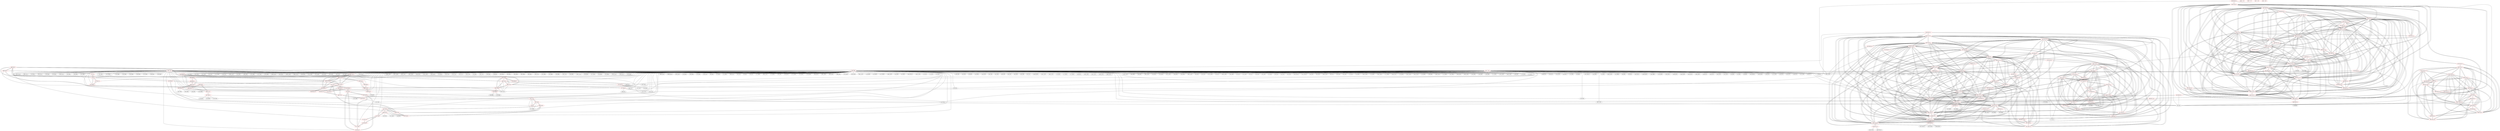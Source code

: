 graph {
	468 [label="(468) R35_T2" color=red]
	489 [label="(489) T16_T1"]
	488 [label="(488) T15_T1"]
	503 [label="(503) R35_T1"]
	487 [label="(487) T14_T1"]
	490 [label="(490) T17_T1"]
	469 [label="(469) R52_T1"]
	467 [label="(467) T22_T1"]
	469 [label="(469) R52_T1" color=red]
	472 [label="(472) D2"]
	473 [label="(473) C8"]
	468 [label="(468) R35_T2"]
	467 [label="(467) T22_T1"]
	470 [label="(470) R58_T1" color=red]
	471 [label="(471) R57_T1"]
	472 [label="(472) D2"]
	471 [label="(471) R57_T1" color=red]
	470 [label="(470) R58_T1"]
	472 [label="(472) D2"]
	472 [label="(472) D2" color=red]
	469 [label="(469) R52_T1"]
	473 [label="(473) C8"]
	470 [label="(470) R58_T1"]
	471 [label="(471) R57_T1"]
	513 [label="(513) R15_P1"]
	473 [label="(473) C8" color=red]
	472 [label="(472) D2"]
	469 [label="(469) R52_T1"]
	474 [label="(474) R36_T2" color=red]
	209 [label="(209) R712"]
	207 [label="(207) D704"]
	479 [label="(479) T18_T2"]
	475 [label="(475) R37_T2" color=red]
	50 [label="(50) U302"]
	86 [label="(86) C311"]
	67 [label="(67) C310"]
	90 [label="(90) FB303"]
	480 [label="(480) T19_T2"]
	476 [label="(476) R38_T2" color=red]
	156 [label="(156) J603"]
	151 [label="(151) R601"]
	481 [label="(481) T20_T2"]
	477 [label="(477) R39_T2" color=red]
	192 [label="(192) U702"]
	191 [label="(191) U701"]
	186 [label="(186) J701"]
	482 [label="(482) T21_T2"]
	478 [label="(478) R40_T2" color=red]
	467 [label="(467) T22_T1"]
	480 [label="(480) T19_T2"]
	479 [label="(479) T18_T2"]
	482 [label="(482) T21_T2"]
	481 [label="(481) T20_T2"]
	479 [label="(479) T18_T2" color=red]
	467 [label="(467) T22_T1"]
	480 [label="(480) T19_T2"]
	478 [label="(478) R40_T2"]
	482 [label="(482) T21_T2"]
	481 [label="(481) T20_T2"]
	474 [label="(474) R36_T2"]
	480 [label="(480) T19_T2" color=red]
	467 [label="(467) T22_T1"]
	479 [label="(479) T18_T2"]
	478 [label="(478) R40_T2"]
	482 [label="(482) T21_T2"]
	481 [label="(481) T20_T2"]
	475 [label="(475) R37_T2"]
	481 [label="(481) T20_T2" color=red]
	467 [label="(467) T22_T1"]
	480 [label="(480) T19_T2"]
	479 [label="(479) T18_T2"]
	478 [label="(478) R40_T2"]
	482 [label="(482) T21_T2"]
	476 [label="(476) R38_T2"]
	482 [label="(482) T21_T2" color=red]
	467 [label="(467) T22_T1"]
	480 [label="(480) T19_T2"]
	479 [label="(479) T18_T2"]
	478 [label="(478) R40_T2"]
	481 [label="(481) T20_T2"]
	477 [label="(477) R39_T2"]
	483 [label="(483) T10_T1" color=red]
	491 [label="(491) R23_T1"]
	499 [label="(499) R31_T1"]
	492 [label="(492) R27_T1"]
	484 [label="(484) T11_T1" color=red]
	496 [label="(496) R24_T1"]
	500 [label="(500) R32_T1"]
	493 [label="(493) R28_T1"]
	485 [label="(485) T12_T1" color=red]
	501 [label="(501) R33_T1"]
	494 [label="(494) R29_T1"]
	495 [label="(495) R25_T1"]
	486 [label="(486) T13_T1" color=red]
	498 [label="(498) R30_T1"]
	502 [label="(502) R34_T1"]
	497 [label="(497) R26_T1"]
	487 [label="(487) T14_T1" color=red]
	489 [label="(489) T16_T1"]
	488 [label="(488) T15_T1"]
	503 [label="(503) R35_T1"]
	490 [label="(490) T17_T1"]
	468 [label="(468) R35_T2"]
	499 [label="(499) R31_T1"]
	488 [label="(488) T15_T1" color=red]
	489 [label="(489) T16_T1"]
	503 [label="(503) R35_T1"]
	487 [label="(487) T14_T1"]
	490 [label="(490) T17_T1"]
	468 [label="(468) R35_T2"]
	500 [label="(500) R32_T1"]
	489 [label="(489) T16_T1" color=red]
	488 [label="(488) T15_T1"]
	503 [label="(503) R35_T1"]
	487 [label="(487) T14_T1"]
	490 [label="(490) T17_T1"]
	468 [label="(468) R35_T2"]
	501 [label="(501) R33_T1"]
	490 [label="(490) T17_T1" color=red]
	489 [label="(489) T16_T1"]
	488 [label="(488) T15_T1"]
	503 [label="(503) R35_T1"]
	487 [label="(487) T14_T1"]
	468 [label="(468) R35_T2"]
	502 [label="(502) R34_T1"]
	491 [label="(491) R23_T1" color=red]
	119 [label="(119) U402"]
	127 [label="(127) C407"]
	483 [label="(483) T10_T1"]
	492 [label="(492) R27_T1" color=red]
	483 [label="(483) T10_T1"]
	499 [label="(499) R31_T1"]
	493 [label="(493) R28_T1" color=red]
	500 [label="(500) R32_T1"]
	484 [label="(484) T11_T1"]
	494 [label="(494) R29_T1" color=red]
	501 [label="(501) R33_T1"]
	485 [label="(485) T12_T1"]
	495 [label="(495) R25_T1" color=red]
	334 [label="(334) FB904"]
	332 [label="(332) C904"]
	333 [label="(333) D905"]
	343 [label="(343) J902"]
	485 [label="(485) T12_T1"]
	496 [label="(496) R24_T1" color=red]
	76 [label="(76) R305"]
	40 [label="(40) U201"]
	484 [label="(484) T11_T1"]
	497 [label="(497) R26_T1" color=red]
	278 [label="(278) U804"]
	287 [label="(287) Q808"]
	279 [label="(279) R816"]
	291 [label="(291) R820"]
	486 [label="(486) T13_T1"]
	498 [label="(498) R30_T1" color=red]
	502 [label="(502) R34_T1"]
	486 [label="(486) T13_T1"]
	499 [label="(499) R31_T1" color=red]
	483 [label="(483) T10_T1"]
	492 [label="(492) R27_T1"]
	487 [label="(487) T14_T1"]
	500 [label="(500) R32_T1" color=red]
	488 [label="(488) T15_T1"]
	493 [label="(493) R28_T1"]
	484 [label="(484) T11_T1"]
	501 [label="(501) R33_T1" color=red]
	489 [label="(489) T16_T1"]
	494 [label="(494) R29_T1"]
	485 [label="(485) T12_T1"]
	502 [label="(502) R34_T1" color=red]
	490 [label="(490) T17_T1"]
	498 [label="(498) R30_T1"]
	486 [label="(486) T13_T1"]
	503 [label="(503) R35_T1" color=red]
	489 [label="(489) T16_T1"]
	488 [label="(488) T15_T1"]
	487 [label="(487) T14_T1"]
	490 [label="(490) T17_T1"]
	468 [label="(468) R35_T2"]
	504 [label="(504) R35_T1_T"]
	504 [label="(504) R35_T1_T" color=red]
	503 [label="(503) R35_T1"]
	505 [label="(505) T3_P1" color=red]
	509 [label="(509) R14_P1"]
	510 [label="(510) T6_P1"]
	508 [label="(508) R13_P1"]
	507 [label="(507) R12_P1"]
	506 [label="(506) T2_P1"]
	506 [label="(506) T2_P1" color=red]
	508 [label="(508) R13_P1"]
	505 [label="(505) T3_P1"]
	507 [label="(507) R12_P1"]
	512 [label="(512) T5_P1"]
	513 [label="(513) R15_P1"]
	507 [label="(507) R12_P1" color=red]
	508 [label="(508) R13_P1"]
	505 [label="(505) T3_P1"]
	506 [label="(506) T2_P1"]
	508 [label="(508) R13_P1" color=red]
	522 [label="(522) T4_P1"]
	505 [label="(505) T3_P1"]
	507 [label="(507) R12_P1"]
	506 [label="(506) T2_P1"]
	509 [label="(509) R14_P1" color=red]
	138 [label="(138) U502"]
	147 [label="(147) D501"]
	148 [label="(148) J502"]
	505 [label="(505) T3_P1"]
	510 [label="(510) T6_P1"]
	510 [label="(510) T6_P1" color=red]
	509 [label="(509) R14_P1"]
	505 [label="(505) T3_P1"]
	519 [label="(519) R22_P1"]
	511 [label="(511) R17_P1"]
	511 [label="(511) R17_P1" color=red]
	519 [label="(519) R22_P1"]
	510 [label="(510) T6_P1"]
	512 [label="(512) T5_P1" color=red]
	506 [label="(506) T2_P1"]
	513 [label="(513) R15_P1"]
	514 [label="(514) R16_P1"]
	515 [label="(515) R20_P1"]
	513 [label="(513) R15_P1" color=red]
	472 [label="(472) D2"]
	506 [label="(506) T2_P1"]
	512 [label="(512) T5_P1"]
	514 [label="(514) R16_P1" color=red]
	512 [label="(512) T5_P1"]
	515 [label="(515) R20_P1"]
	515 [label="(515) R20_P1" color=red]
	516 [label="(516) T8_P1"]
	514 [label="(514) R16_P1"]
	512 [label="(512) T5_P1"]
	516 [label="(516) T8_P1" color=red]
	517 [label="(517) T9_P1"]
	518 [label="(518) R21_P1"]
	520 [label="(520) R19_P1"]
	515 [label="(515) R20_P1"]
	517 [label="(517) T9_P1" color=red]
	519 [label="(519) R22_P1"]
	518 [label="(518) R21_P1"]
	516 [label="(516) T8_P1"]
	520 [label="(520) R19_P1"]
	518 [label="(518) R21_P1" color=red]
	517 [label="(517) T9_P1"]
	516 [label="(516) T8_P1"]
	520 [label="(520) R19_P1"]
	519 [label="(519) R22_P1" color=red]
	517 [label="(517) T9_P1"]
	510 [label="(510) T6_P1"]
	511 [label="(511) R17_P1"]
	520 [label="(520) R19_P1" color=red]
	517 [label="(517) T9_P1"]
	518 [label="(518) R21_P1"]
	516 [label="(516) T8_P1"]
	521 [label="(521) T7_P1"]
	521 [label="(521) T7_P1" color=red]
	523 [label="(523) R1"]
	522 [label="(522) T4_P1"]
	141 [label="(141) FB502"]
	520 [label="(520) R19_P1"]
	522 [label="(522) T4_P1" color=red]
	508 [label="(508) R13_P1"]
	523 [label="(523) R1"]
	521 [label="(521) T7_P1"]
	141 [label="(141) FB502"]
	523 [label="(523) R1" color=red]
	522 [label="(522) T4_P1"]
	521 [label="(521) T7_P1"]
	141 [label="(141) FB502"]
	524 [label="(524) T22_T1_2" color=red]
	538 [label="(538) T20_T2_2"]
	536 [label="(536) T18_T2_2"]
	537 [label="(537) T19_T2_2"]
	539 [label="(539) T21_T2_2"]
	528 [label="(528) R57_T1_2"]
	529 [label="(529) D2_2"]
	541 [label="(541) T11_T1_2"]
	546 [label="(546) T16_T1_2"]
	547 [label="(547) T17_T1_2"]
	540 [label="(540) T10_T1_2"]
	542 [label="(542) T12_T1_2"]
	543 [label="(543) T13_T1_2"]
	544 [label="(544) T14_T1_2"]
	545 [label="(545) T15_T1_2"]
	530 [label="(530) C8_2"]
	535 [label="(535) R40_T2_2"]
	526 [label="(526) R52_T1_2"]
	525 [label="(525) R35_T2_2"]
	525 [label="(525) R35_T2_2" color=red]
	546 [label="(546) T16_T1_2"]
	545 [label="(545) T15_T1_2"]
	560 [label="(560) R35_T1_2"]
	544 [label="(544) T14_T1_2"]
	547 [label="(547) T17_T1_2"]
	526 [label="(526) R52_T1_2"]
	524 [label="(524) T22_T1_2"]
	526 [label="(526) R52_T1_2" color=red]
	529 [label="(529) D2_2"]
	530 [label="(530) C8_2"]
	525 [label="(525) R35_T2_2"]
	524 [label="(524) T22_T1_2"]
	527 [label="(527) R58_T1_2" color=red]
	561 [label="(561) R57_T1_T_2"]
	529 [label="(529) D2_2"]
	551 [label="(551) R29_T1_2"]
	560 [label="(560) R35_T1_2"]
	535 [label="(535) R40_T2_2"]
	555 [label="(555) R30_T1_2"]
	549 [label="(549) R27_T1_2"]
	550 [label="(550) R28_T1_2"]
	528 [label="(528) R57_T1_2" color=red]
	538 [label="(538) T20_T2_2"]
	536 [label="(536) T18_T2_2"]
	537 [label="(537) T19_T2_2"]
	539 [label="(539) T21_T2_2"]
	524 [label="(524) T22_T1_2"]
	529 [label="(529) D2_2"]
	541 [label="(541) T11_T1_2"]
	546 [label="(546) T16_T1_2"]
	547 [label="(547) T17_T1_2"]
	540 [label="(540) T10_T1_2"]
	542 [label="(542) T12_T1_2"]
	543 [label="(543) T13_T1_2"]
	544 [label="(544) T14_T1_2"]
	545 [label="(545) T15_T1_2"]
	530 [label="(530) C8_2"]
	561 [label="(561) R57_T1_T_2"]
	529 [label="(529) D2_2" color=red]
	538 [label="(538) T20_T2_2"]
	536 [label="(536) T18_T2_2"]
	537 [label="(537) T19_T2_2"]
	539 [label="(539) T21_T2_2"]
	528 [label="(528) R57_T1_2"]
	524 [label="(524) T22_T1_2"]
	541 [label="(541) T11_T1_2"]
	546 [label="(546) T16_T1_2"]
	547 [label="(547) T17_T1_2"]
	540 [label="(540) T10_T1_2"]
	542 [label="(542) T12_T1_2"]
	543 [label="(543) T13_T1_2"]
	544 [label="(544) T14_T1_2"]
	545 [label="(545) T15_T1_2"]
	530 [label="(530) C8_2"]
	526 [label="(526) R52_T1_2"]
	527 [label="(527) R58_T1_2"]
	561 [label="(561) R57_T1_T_2"]
	551 [label="(551) R29_T1_2"]
	560 [label="(560) R35_T1_2"]
	535 [label="(535) R40_T2_2"]
	555 [label="(555) R30_T1_2"]
	549 [label="(549) R27_T1_2"]
	550 [label="(550) R28_T1_2"]
	570 [label="(570) R15_P1_2"]
	530 [label="(530) C8_2" color=red]
	538 [label="(538) T20_T2_2"]
	536 [label="(536) T18_T2_2"]
	537 [label="(537) T19_T2_2"]
	539 [label="(539) T21_T2_2"]
	528 [label="(528) R57_T1_2"]
	524 [label="(524) T22_T1_2"]
	529 [label="(529) D2_2"]
	541 [label="(541) T11_T1_2"]
	546 [label="(546) T16_T1_2"]
	547 [label="(547) T17_T1_2"]
	540 [label="(540) T10_T1_2"]
	542 [label="(542) T12_T1_2"]
	543 [label="(543) T13_T1_2"]
	544 [label="(544) T14_T1_2"]
	545 [label="(545) T15_T1_2"]
	526 [label="(526) R52_T1_2"]
	531 [label="(531) R36_T2_2" color=red]
	434 [label="(434) U1302"]
	536 [label="(536) T18_T2_2"]
	532 [label="(532) R37_T2_2" color=red]
	404 [label="(404) D1109"]
	408 [label="(408) TH1102"]
	537 [label="(537) T19_T2_2"]
	533 [label="(533) R38_T2_2" color=red]
	434 [label="(434) U1302"]
	538 [label="(538) T20_T2_2"]
	534 [label="(534) R39_T2_2" color=red]
	425 [label="(425) TH1201"]
	422 [label="(422) D1202"]
	420 [label="(420) JP1201"]
	539 [label="(539) T21_T2_2"]
	535 [label="(535) R40_T2_2" color=red]
	551 [label="(551) R29_T1_2"]
	560 [label="(560) R35_T1_2"]
	555 [label="(555) R30_T1_2"]
	529 [label="(529) D2_2"]
	527 [label="(527) R58_T1_2"]
	549 [label="(549) R27_T1_2"]
	550 [label="(550) R28_T1_2"]
	524 [label="(524) T22_T1_2"]
	537 [label="(537) T19_T2_2"]
	536 [label="(536) T18_T2_2"]
	539 [label="(539) T21_T2_2"]
	538 [label="(538) T20_T2_2"]
	536 [label="(536) T18_T2_2" color=red]
	538 [label="(538) T20_T2_2"]
	537 [label="(537) T19_T2_2"]
	539 [label="(539) T21_T2_2"]
	528 [label="(528) R57_T1_2"]
	524 [label="(524) T22_T1_2"]
	529 [label="(529) D2_2"]
	541 [label="(541) T11_T1_2"]
	546 [label="(546) T16_T1_2"]
	547 [label="(547) T17_T1_2"]
	540 [label="(540) T10_T1_2"]
	542 [label="(542) T12_T1_2"]
	543 [label="(543) T13_T1_2"]
	544 [label="(544) T14_T1_2"]
	545 [label="(545) T15_T1_2"]
	530 [label="(530) C8_2"]
	535 [label="(535) R40_T2_2"]
	531 [label="(531) R36_T2_2"]
	537 [label="(537) T19_T2_2" color=red]
	538 [label="(538) T20_T2_2"]
	536 [label="(536) T18_T2_2"]
	539 [label="(539) T21_T2_2"]
	528 [label="(528) R57_T1_2"]
	524 [label="(524) T22_T1_2"]
	529 [label="(529) D2_2"]
	541 [label="(541) T11_T1_2"]
	546 [label="(546) T16_T1_2"]
	547 [label="(547) T17_T1_2"]
	540 [label="(540) T10_T1_2"]
	542 [label="(542) T12_T1_2"]
	543 [label="(543) T13_T1_2"]
	544 [label="(544) T14_T1_2"]
	545 [label="(545) T15_T1_2"]
	530 [label="(530) C8_2"]
	535 [label="(535) R40_T2_2"]
	532 [label="(532) R37_T2_2"]
	538 [label="(538) T20_T2_2" color=red]
	536 [label="(536) T18_T2_2"]
	537 [label="(537) T19_T2_2"]
	539 [label="(539) T21_T2_2"]
	528 [label="(528) R57_T1_2"]
	524 [label="(524) T22_T1_2"]
	529 [label="(529) D2_2"]
	541 [label="(541) T11_T1_2"]
	546 [label="(546) T16_T1_2"]
	547 [label="(547) T17_T1_2"]
	540 [label="(540) T10_T1_2"]
	542 [label="(542) T12_T1_2"]
	543 [label="(543) T13_T1_2"]
	544 [label="(544) T14_T1_2"]
	545 [label="(545) T15_T1_2"]
	530 [label="(530) C8_2"]
	535 [label="(535) R40_T2_2"]
	533 [label="(533) R38_T2_2"]
	539 [label="(539) T21_T2_2" color=red]
	538 [label="(538) T20_T2_2"]
	536 [label="(536) T18_T2_2"]
	537 [label="(537) T19_T2_2"]
	528 [label="(528) R57_T1_2"]
	524 [label="(524) T22_T1_2"]
	529 [label="(529) D2_2"]
	541 [label="(541) T11_T1_2"]
	546 [label="(546) T16_T1_2"]
	547 [label="(547) T17_T1_2"]
	540 [label="(540) T10_T1_2"]
	542 [label="(542) T12_T1_2"]
	543 [label="(543) T13_T1_2"]
	544 [label="(544) T14_T1_2"]
	545 [label="(545) T15_T1_2"]
	530 [label="(530) C8_2"]
	535 [label="(535) R40_T2_2"]
	534 [label="(534) R39_T2_2"]
	540 [label="(540) T10_T1_2" color=red]
	538 [label="(538) T20_T2_2"]
	536 [label="(536) T18_T2_2"]
	537 [label="(537) T19_T2_2"]
	539 [label="(539) T21_T2_2"]
	528 [label="(528) R57_T1_2"]
	524 [label="(524) T22_T1_2"]
	529 [label="(529) D2_2"]
	541 [label="(541) T11_T1_2"]
	546 [label="(546) T16_T1_2"]
	547 [label="(547) T17_T1_2"]
	542 [label="(542) T12_T1_2"]
	543 [label="(543) T13_T1_2"]
	544 [label="(544) T14_T1_2"]
	545 [label="(545) T15_T1_2"]
	530 [label="(530) C8_2"]
	548 [label="(548) R23_T1_2"]
	556 [label="(556) R31_T1_2"]
	549 [label="(549) R27_T1_2"]
	541 [label="(541) T11_T1_2" color=red]
	538 [label="(538) T20_T2_2"]
	536 [label="(536) T18_T2_2"]
	537 [label="(537) T19_T2_2"]
	539 [label="(539) T21_T2_2"]
	528 [label="(528) R57_T1_2"]
	524 [label="(524) T22_T1_2"]
	529 [label="(529) D2_2"]
	546 [label="(546) T16_T1_2"]
	547 [label="(547) T17_T1_2"]
	540 [label="(540) T10_T1_2"]
	542 [label="(542) T12_T1_2"]
	543 [label="(543) T13_T1_2"]
	544 [label="(544) T14_T1_2"]
	545 [label="(545) T15_T1_2"]
	530 [label="(530) C8_2"]
	553 [label="(553) R24_T1_2"]
	557 [label="(557) R32_T1_2"]
	550 [label="(550) R28_T1_2"]
	542 [label="(542) T12_T1_2" color=red]
	538 [label="(538) T20_T2_2"]
	536 [label="(536) T18_T2_2"]
	537 [label="(537) T19_T2_2"]
	539 [label="(539) T21_T2_2"]
	528 [label="(528) R57_T1_2"]
	524 [label="(524) T22_T1_2"]
	529 [label="(529) D2_2"]
	541 [label="(541) T11_T1_2"]
	546 [label="(546) T16_T1_2"]
	547 [label="(547) T17_T1_2"]
	540 [label="(540) T10_T1_2"]
	543 [label="(543) T13_T1_2"]
	544 [label="(544) T14_T1_2"]
	545 [label="(545) T15_T1_2"]
	530 [label="(530) C8_2"]
	558 [label="(558) R33_T1_2"]
	551 [label="(551) R29_T1_2"]
	552 [label="(552) R25_T1_2"]
	543 [label="(543) T13_T1_2" color=red]
	538 [label="(538) T20_T2_2"]
	536 [label="(536) T18_T2_2"]
	537 [label="(537) T19_T2_2"]
	539 [label="(539) T21_T2_2"]
	528 [label="(528) R57_T1_2"]
	524 [label="(524) T22_T1_2"]
	529 [label="(529) D2_2"]
	541 [label="(541) T11_T1_2"]
	546 [label="(546) T16_T1_2"]
	547 [label="(547) T17_T1_2"]
	540 [label="(540) T10_T1_2"]
	542 [label="(542) T12_T1_2"]
	544 [label="(544) T14_T1_2"]
	545 [label="(545) T15_T1_2"]
	530 [label="(530) C8_2"]
	555 [label="(555) R30_T1_2"]
	559 [label="(559) R34_T1_2"]
	554 [label="(554) R26_T1_2"]
	544 [label="(544) T14_T1_2" color=red]
	538 [label="(538) T20_T2_2"]
	536 [label="(536) T18_T2_2"]
	537 [label="(537) T19_T2_2"]
	539 [label="(539) T21_T2_2"]
	528 [label="(528) R57_T1_2"]
	524 [label="(524) T22_T1_2"]
	529 [label="(529) D2_2"]
	541 [label="(541) T11_T1_2"]
	546 [label="(546) T16_T1_2"]
	547 [label="(547) T17_T1_2"]
	540 [label="(540) T10_T1_2"]
	542 [label="(542) T12_T1_2"]
	543 [label="(543) T13_T1_2"]
	545 [label="(545) T15_T1_2"]
	530 [label="(530) C8_2"]
	560 [label="(560) R35_T1_2"]
	525 [label="(525) R35_T2_2"]
	556 [label="(556) R31_T1_2"]
	545 [label="(545) T15_T1_2" color=red]
	538 [label="(538) T20_T2_2"]
	536 [label="(536) T18_T2_2"]
	537 [label="(537) T19_T2_2"]
	539 [label="(539) T21_T2_2"]
	528 [label="(528) R57_T1_2"]
	524 [label="(524) T22_T1_2"]
	529 [label="(529) D2_2"]
	541 [label="(541) T11_T1_2"]
	546 [label="(546) T16_T1_2"]
	547 [label="(547) T17_T1_2"]
	540 [label="(540) T10_T1_2"]
	542 [label="(542) T12_T1_2"]
	543 [label="(543) T13_T1_2"]
	544 [label="(544) T14_T1_2"]
	530 [label="(530) C8_2"]
	560 [label="(560) R35_T1_2"]
	525 [label="(525) R35_T2_2"]
	557 [label="(557) R32_T1_2"]
	546 [label="(546) T16_T1_2" color=red]
	538 [label="(538) T20_T2_2"]
	536 [label="(536) T18_T2_2"]
	537 [label="(537) T19_T2_2"]
	539 [label="(539) T21_T2_2"]
	528 [label="(528) R57_T1_2"]
	524 [label="(524) T22_T1_2"]
	529 [label="(529) D2_2"]
	541 [label="(541) T11_T1_2"]
	547 [label="(547) T17_T1_2"]
	540 [label="(540) T10_T1_2"]
	542 [label="(542) T12_T1_2"]
	543 [label="(543) T13_T1_2"]
	544 [label="(544) T14_T1_2"]
	545 [label="(545) T15_T1_2"]
	530 [label="(530) C8_2"]
	560 [label="(560) R35_T1_2"]
	525 [label="(525) R35_T2_2"]
	558 [label="(558) R33_T1_2"]
	547 [label="(547) T17_T1_2" color=red]
	538 [label="(538) T20_T2_2"]
	536 [label="(536) T18_T2_2"]
	537 [label="(537) T19_T2_2"]
	539 [label="(539) T21_T2_2"]
	528 [label="(528) R57_T1_2"]
	524 [label="(524) T22_T1_2"]
	529 [label="(529) D2_2"]
	541 [label="(541) T11_T1_2"]
	546 [label="(546) T16_T1_2"]
	540 [label="(540) T10_T1_2"]
	542 [label="(542) T12_T1_2"]
	543 [label="(543) T13_T1_2"]
	544 [label="(544) T14_T1_2"]
	545 [label="(545) T15_T1_2"]
	530 [label="(530) C8_2"]
	560 [label="(560) R35_T1_2"]
	525 [label="(525) R35_T2_2"]
	559 [label="(559) R34_T1_2"]
	548 [label="(548) R23_T1_2" color=red]
	15 [label="(15) C203"]
	40 [label="(40) U201"]
	540 [label="(540) T10_T1_2"]
	549 [label="(549) R27_T1_2" color=red]
	551 [label="(551) R29_T1_2"]
	560 [label="(560) R35_T1_2"]
	535 [label="(535) R40_T2_2"]
	555 [label="(555) R30_T1_2"]
	529 [label="(529) D2_2"]
	527 [label="(527) R58_T1_2"]
	550 [label="(550) R28_T1_2"]
	540 [label="(540) T10_T1_2"]
	556 [label="(556) R31_T1_2"]
	550 [label="(550) R28_T1_2" color=red]
	551 [label="(551) R29_T1_2"]
	560 [label="(560) R35_T1_2"]
	535 [label="(535) R40_T2_2"]
	555 [label="(555) R30_T1_2"]
	529 [label="(529) D2_2"]
	527 [label="(527) R58_T1_2"]
	549 [label="(549) R27_T1_2"]
	557 [label="(557) R32_T1_2"]
	541 [label="(541) T11_T1_2"]
	551 [label="(551) R29_T1_2" color=red]
	560 [label="(560) R35_T1_2"]
	535 [label="(535) R40_T2_2"]
	555 [label="(555) R30_T1_2"]
	529 [label="(529) D2_2"]
	527 [label="(527) R58_T1_2"]
	549 [label="(549) R27_T1_2"]
	550 [label="(550) R28_T1_2"]
	558 [label="(558) R33_T1_2"]
	542 [label="(542) T12_T1_2"]
	552 [label="(552) R25_T1_2" color=red]
	302 [label="(302) U901"]
	319 [label="(319) D902"]
	320 [label="(320) JP906"]
	542 [label="(542) T12_T1_2"]
	553 [label="(553) R24_T1_2" color=red]
	214 [label="(214) R713"]
	215 [label="(215) C705"]
	192 [label="(192) U702"]
	213 [label="(213) R721"]
	40 [label="(40) U201"]
	541 [label="(541) T11_T1_2"]
	554 [label="(554) R26_T1_2" color=red]
	335 [label="(335) R908"]
	341 [label="(341) JP904"]
	543 [label="(543) T13_T1_2"]
	555 [label="(555) R30_T1_2" color=red]
	551 [label="(551) R29_T1_2"]
	560 [label="(560) R35_T1_2"]
	535 [label="(535) R40_T2_2"]
	529 [label="(529) D2_2"]
	527 [label="(527) R58_T1_2"]
	549 [label="(549) R27_T1_2"]
	550 [label="(550) R28_T1_2"]
	559 [label="(559) R34_T1_2"]
	543 [label="(543) T13_T1_2"]
	556 [label="(556) R31_T1_2" color=red]
	540 [label="(540) T10_T1_2"]
	549 [label="(549) R27_T1_2"]
	544 [label="(544) T14_T1_2"]
	557 [label="(557) R32_T1_2" color=red]
	545 [label="(545) T15_T1_2"]
	550 [label="(550) R28_T1_2"]
	541 [label="(541) T11_T1_2"]
	558 [label="(558) R33_T1_2" color=red]
	546 [label="(546) T16_T1_2"]
	551 [label="(551) R29_T1_2"]
	542 [label="(542) T12_T1_2"]
	559 [label="(559) R34_T1_2" color=red]
	547 [label="(547) T17_T1_2"]
	555 [label="(555) R30_T1_2"]
	543 [label="(543) T13_T1_2"]
	560 [label="(560) R35_T1_2" color=red]
	551 [label="(551) R29_T1_2"]
	535 [label="(535) R40_T2_2"]
	555 [label="(555) R30_T1_2"]
	529 [label="(529) D2_2"]
	527 [label="(527) R58_T1_2"]
	549 [label="(549) R27_T1_2"]
	550 [label="(550) R28_T1_2"]
	546 [label="(546) T16_T1_2"]
	545 [label="(545) T15_T1_2"]
	544 [label="(544) T14_T1_2"]
	547 [label="(547) T17_T1_2"]
	525 [label="(525) R35_T2_2"]
	561 [label="(561) R57_T1_T_2" color=red]
	527 [label="(527) R58_T1_2"]
	529 [label="(529) D2_2"]
	528 [label="(528) R57_T1_2"]
	562 [label="(562) T3_P1_2" color=red]
	579 [label="(579) T4_P1_2"]
	578 [label="(578) T7_P1_2"]
	569 [label="(569) T5_P1_2"]
	574 [label="(574) T9_P1_2"]
	573 [label="(573) T8_P1_2"]
	567 [label="(567) T6_P1_2"]
	563 [label="(563) T2_P1_2"]
	566 [label="(566) R14_P1_2"]
	565 [label="(565) R13_P1_2"]
	564 [label="(564) R12_P1_2"]
	563 [label="(563) T2_P1_2" color=red]
	562 [label="(562) T3_P1_2"]
	579 [label="(579) T4_P1_2"]
	578 [label="(578) T7_P1_2"]
	569 [label="(569) T5_P1_2"]
	574 [label="(574) T9_P1_2"]
	573 [label="(573) T8_P1_2"]
	567 [label="(567) T6_P1_2"]
	565 [label="(565) R13_P1_2"]
	564 [label="(564) R12_P1_2"]
	570 [label="(570) R15_P1_2"]
	564 [label="(564) R12_P1_2" color=red]
	575 [label="(575) R21_P1_2"]
	571 [label="(571) R16_P1_2"]
	568 [label="(568) R17_P1_2"]
	580 [label="(580) R1_2"]
	565 [label="(565) R13_P1_2"]
	562 [label="(562) T3_P1_2"]
	563 [label="(563) T2_P1_2"]
	565 [label="(565) R13_P1_2" color=red]
	579 [label="(579) T4_P1_2"]
	562 [label="(562) T3_P1_2"]
	564 [label="(564) R12_P1_2"]
	563 [label="(563) T2_P1_2"]
	566 [label="(566) R14_P1_2" color=red]
	34 [label="(34) FB202"]
	13 [label="(13) C206"]
	40 [label="(40) U201"]
	36 [label="(36) C208"]
	562 [label="(562) T3_P1_2"]
	567 [label="(567) T6_P1_2"]
	567 [label="(567) T6_P1_2" color=red]
	562 [label="(562) T3_P1_2"]
	579 [label="(579) T4_P1_2"]
	578 [label="(578) T7_P1_2"]
	569 [label="(569) T5_P1_2"]
	574 [label="(574) T9_P1_2"]
	573 [label="(573) T8_P1_2"]
	563 [label="(563) T2_P1_2"]
	566 [label="(566) R14_P1_2"]
	576 [label="(576) R22_P1_2"]
	568 [label="(568) R17_P1_2"]
	568 [label="(568) R17_P1_2" color=red]
	575 [label="(575) R21_P1_2"]
	571 [label="(571) R16_P1_2"]
	564 [label="(564) R12_P1_2"]
	580 [label="(580) R1_2"]
	576 [label="(576) R22_P1_2"]
	567 [label="(567) T6_P1_2"]
	569 [label="(569) T5_P1_2" color=red]
	562 [label="(562) T3_P1_2"]
	579 [label="(579) T4_P1_2"]
	578 [label="(578) T7_P1_2"]
	574 [label="(574) T9_P1_2"]
	573 [label="(573) T8_P1_2"]
	567 [label="(567) T6_P1_2"]
	563 [label="(563) T2_P1_2"]
	570 [label="(570) R15_P1_2"]
	571 [label="(571) R16_P1_2"]
	572 [label="(572) R20_P1_2"]
	570 [label="(570) R15_P1_2" color=red]
	529 [label="(529) D2_2"]
	563 [label="(563) T2_P1_2"]
	569 [label="(569) T5_P1_2"]
	571 [label="(571) R16_P1_2" color=red]
	575 [label="(575) R21_P1_2"]
	564 [label="(564) R12_P1_2"]
	568 [label="(568) R17_P1_2"]
	580 [label="(580) R1_2"]
	569 [label="(569) T5_P1_2"]
	572 [label="(572) R20_P1_2"]
	572 [label="(572) R20_P1_2" color=red]
	573 [label="(573) T8_P1_2"]
	571 [label="(571) R16_P1_2"]
	569 [label="(569) T5_P1_2"]
	573 [label="(573) T8_P1_2" color=red]
	562 [label="(562) T3_P1_2"]
	579 [label="(579) T4_P1_2"]
	578 [label="(578) T7_P1_2"]
	569 [label="(569) T5_P1_2"]
	574 [label="(574) T9_P1_2"]
	567 [label="(567) T6_P1_2"]
	563 [label="(563) T2_P1_2"]
	575 [label="(575) R21_P1_2"]
	577 [label="(577) R19_P1_2"]
	572 [label="(572) R20_P1_2"]
	574 [label="(574) T9_P1_2" color=red]
	576 [label="(576) R22_P1_2"]
	562 [label="(562) T3_P1_2"]
	579 [label="(579) T4_P1_2"]
	578 [label="(578) T7_P1_2"]
	569 [label="(569) T5_P1_2"]
	573 [label="(573) T8_P1_2"]
	567 [label="(567) T6_P1_2"]
	563 [label="(563) T2_P1_2"]
	575 [label="(575) R21_P1_2"]
	577 [label="(577) R19_P1_2"]
	575 [label="(575) R21_P1_2" color=red]
	571 [label="(571) R16_P1_2"]
	564 [label="(564) R12_P1_2"]
	568 [label="(568) R17_P1_2"]
	580 [label="(580) R1_2"]
	574 [label="(574) T9_P1_2"]
	573 [label="(573) T8_P1_2"]
	577 [label="(577) R19_P1_2"]
	576 [label="(576) R22_P1_2" color=red]
	574 [label="(574) T9_P1_2"]
	567 [label="(567) T6_P1_2"]
	568 [label="(568) R17_P1_2"]
	577 [label="(577) R19_P1_2" color=red]
	574 [label="(574) T9_P1_2"]
	575 [label="(575) R21_P1_2"]
	573 [label="(573) T8_P1_2"]
	578 [label="(578) T7_P1_2"]
	578 [label="(578) T7_P1_2" color=red]
	562 [label="(562) T3_P1_2"]
	579 [label="(579) T4_P1_2"]
	569 [label="(569) T5_P1_2"]
	574 [label="(574) T9_P1_2"]
	573 [label="(573) T8_P1_2"]
	567 [label="(567) T6_P1_2"]
	563 [label="(563) T2_P1_2"]
	580 [label="(580) R1_2"]
	17 [label="(17) C213"]
	577 [label="(577) R19_P1_2"]
	579 [label="(579) T4_P1_2" color=red]
	562 [label="(562) T3_P1_2"]
	578 [label="(578) T7_P1_2"]
	569 [label="(569) T5_P1_2"]
	574 [label="(574) T9_P1_2"]
	573 [label="(573) T8_P1_2"]
	567 [label="(567) T6_P1_2"]
	563 [label="(563) T2_P1_2"]
	565 [label="(565) R13_P1_2"]
	580 [label="(580) R1_2"]
	17 [label="(17) C213"]
	580 [label="(580) R1_2" color=red]
	579 [label="(579) T4_P1_2"]
	578 [label="(578) T7_P1_2"]
	17 [label="(17) C213"]
	575 [label="(575) R21_P1_2"]
	571 [label="(571) R16_P1_2"]
	564 [label="(564) R12_P1_2"]
	568 [label="(568) R17_P1_2"]
	581 [label="(581) T22_T1_3" color=red]
	595 [label="(595) T20_T2_3"]
	593 [label="(593) T18_T2_3"]
	594 [label="(594) T19_T2_3"]
	596 [label="(596) T21_T2_3"]
	585 [label="(585) R57_T1_3"]
	586 [label="(586) D2_3"]
	598 [label="(598) T11_T1_3"]
	603 [label="(603) T16_T1_3"]
	604 [label="(604) T17_T1_3"]
	597 [label="(597) T10_T1_3"]
	599 [label="(599) T12_T1_3"]
	600 [label="(600) T13_T1_3"]
	601 [label="(601) T14_T1_3"]
	602 [label="(602) T15_T1_3"]
	587 [label="(587) C8_3"]
	592 [label="(592) R40_T2_3"]
	583 [label="(583) R52_T1_3"]
	582 [label="(582) R35_T2_3"]
	582 [label="(582) R35_T2_3" color=red]
	603 [label="(603) T16_T1_3"]
	602 [label="(602) T15_T1_3"]
	617 [label="(617) R35_T1_3"]
	601 [label="(601) T14_T1_3"]
	604 [label="(604) T17_T1_3"]
	583 [label="(583) R52_T1_3"]
	581 [label="(581) T22_T1_3"]
	583 [label="(583) R52_T1_3" color=red]
	586 [label="(586) D2_3"]
	587 [label="(587) C8_3"]
	582 [label="(582) R35_T2_3"]
	581 [label="(581) T22_T1_3"]
	584 [label="(584) R58_T1_3" color=red]
	585 [label="(585) R57_T1_3"]
	586 [label="(586) D2_3"]
	608 [label="(608) R29_T1_3"]
	617 [label="(617) R35_T1_3"]
	618 [label="(618) R40_T2_T_3"]
	612 [label="(612) R30_T1_3"]
	606 [label="(606) R27_T1_3"]
	607 [label="(607) R28_T1_3"]
	585 [label="(585) R57_T1_3" color=red]
	595 [label="(595) T20_T2_3"]
	593 [label="(593) T18_T2_3"]
	594 [label="(594) T19_T2_3"]
	596 [label="(596) T21_T2_3"]
	581 [label="(581) T22_T1_3"]
	586 [label="(586) D2_3"]
	598 [label="(598) T11_T1_3"]
	603 [label="(603) T16_T1_3"]
	604 [label="(604) T17_T1_3"]
	597 [label="(597) T10_T1_3"]
	599 [label="(599) T12_T1_3"]
	600 [label="(600) T13_T1_3"]
	601 [label="(601) T14_T1_3"]
	602 [label="(602) T15_T1_3"]
	587 [label="(587) C8_3"]
	584 [label="(584) R58_T1_3"]
	586 [label="(586) D2_3" color=red]
	595 [label="(595) T20_T2_3"]
	593 [label="(593) T18_T2_3"]
	594 [label="(594) T19_T2_3"]
	596 [label="(596) T21_T2_3"]
	585 [label="(585) R57_T1_3"]
	581 [label="(581) T22_T1_3"]
	598 [label="(598) T11_T1_3"]
	603 [label="(603) T16_T1_3"]
	604 [label="(604) T17_T1_3"]
	597 [label="(597) T10_T1_3"]
	599 [label="(599) T12_T1_3"]
	600 [label="(600) T13_T1_3"]
	601 [label="(601) T14_T1_3"]
	602 [label="(602) T15_T1_3"]
	587 [label="(587) C8_3"]
	583 [label="(583) R52_T1_3"]
	584 [label="(584) R58_T1_3"]
	608 [label="(608) R29_T1_3"]
	617 [label="(617) R35_T1_3"]
	618 [label="(618) R40_T2_T_3"]
	612 [label="(612) R30_T1_3"]
	606 [label="(606) R27_T1_3"]
	607 [label="(607) R28_T1_3"]
	627 [label="(627) R15_P1_3"]
	587 [label="(587) C8_3" color=red]
	595 [label="(595) T20_T2_3"]
	593 [label="(593) T18_T2_3"]
	594 [label="(594) T19_T2_3"]
	596 [label="(596) T21_T2_3"]
	585 [label="(585) R57_T1_3"]
	581 [label="(581) T22_T1_3"]
	586 [label="(586) D2_3"]
	598 [label="(598) T11_T1_3"]
	603 [label="(603) T16_T1_3"]
	604 [label="(604) T17_T1_3"]
	597 [label="(597) T10_T1_3"]
	599 [label="(599) T12_T1_3"]
	600 [label="(600) T13_T1_3"]
	601 [label="(601) T14_T1_3"]
	602 [label="(602) T15_T1_3"]
	583 [label="(583) R52_T1_3"]
	588 [label="(588) R36_T2_3" color=red]
	78 [label="(78) R308"]
	40 [label="(40) U201"]
	593 [label="(593) T18_T2_3"]
	589 [label="(589) R37_T2_3" color=red]
	369 [label="(369) U1002"]
	372 [label="(372) R1003"]
	594 [label="(594) T19_T2_3"]
	590 [label="(590) R38_T2_3" color=red]
	434 [label="(434) U1302"]
	40 [label="(40) U201"]
	595 [label="(595) T20_T2_3"]
	591 [label="(591) R39_T2_3" color=red]
	40 [label="(40) U201"]
	157 [label="(157) J604"]
	184 [label="(184) D604"]
	596 [label="(596) T21_T2_3"]
	592 [label="(592) R40_T2_3" color=red]
	581 [label="(581) T22_T1_3"]
	594 [label="(594) T19_T2_3"]
	593 [label="(593) T18_T2_3"]
	596 [label="(596) T21_T2_3"]
	595 [label="(595) T20_T2_3"]
	618 [label="(618) R40_T2_T_3"]
	593 [label="(593) T18_T2_3" color=red]
	595 [label="(595) T20_T2_3"]
	594 [label="(594) T19_T2_3"]
	596 [label="(596) T21_T2_3"]
	585 [label="(585) R57_T1_3"]
	581 [label="(581) T22_T1_3"]
	586 [label="(586) D2_3"]
	598 [label="(598) T11_T1_3"]
	603 [label="(603) T16_T1_3"]
	604 [label="(604) T17_T1_3"]
	597 [label="(597) T10_T1_3"]
	599 [label="(599) T12_T1_3"]
	600 [label="(600) T13_T1_3"]
	601 [label="(601) T14_T1_3"]
	602 [label="(602) T15_T1_3"]
	587 [label="(587) C8_3"]
	592 [label="(592) R40_T2_3"]
	588 [label="(588) R36_T2_3"]
	594 [label="(594) T19_T2_3" color=red]
	595 [label="(595) T20_T2_3"]
	593 [label="(593) T18_T2_3"]
	596 [label="(596) T21_T2_3"]
	585 [label="(585) R57_T1_3"]
	581 [label="(581) T22_T1_3"]
	586 [label="(586) D2_3"]
	598 [label="(598) T11_T1_3"]
	603 [label="(603) T16_T1_3"]
	604 [label="(604) T17_T1_3"]
	597 [label="(597) T10_T1_3"]
	599 [label="(599) T12_T1_3"]
	600 [label="(600) T13_T1_3"]
	601 [label="(601) T14_T1_3"]
	602 [label="(602) T15_T1_3"]
	587 [label="(587) C8_3"]
	592 [label="(592) R40_T2_3"]
	589 [label="(589) R37_T2_3"]
	595 [label="(595) T20_T2_3" color=red]
	593 [label="(593) T18_T2_3"]
	594 [label="(594) T19_T2_3"]
	596 [label="(596) T21_T2_3"]
	585 [label="(585) R57_T1_3"]
	581 [label="(581) T22_T1_3"]
	586 [label="(586) D2_3"]
	598 [label="(598) T11_T1_3"]
	603 [label="(603) T16_T1_3"]
	604 [label="(604) T17_T1_3"]
	597 [label="(597) T10_T1_3"]
	599 [label="(599) T12_T1_3"]
	600 [label="(600) T13_T1_3"]
	601 [label="(601) T14_T1_3"]
	602 [label="(602) T15_T1_3"]
	587 [label="(587) C8_3"]
	592 [label="(592) R40_T2_3"]
	590 [label="(590) R38_T2_3"]
	596 [label="(596) T21_T2_3" color=red]
	595 [label="(595) T20_T2_3"]
	593 [label="(593) T18_T2_3"]
	594 [label="(594) T19_T2_3"]
	585 [label="(585) R57_T1_3"]
	581 [label="(581) T22_T1_3"]
	586 [label="(586) D2_3"]
	598 [label="(598) T11_T1_3"]
	603 [label="(603) T16_T1_3"]
	604 [label="(604) T17_T1_3"]
	597 [label="(597) T10_T1_3"]
	599 [label="(599) T12_T1_3"]
	600 [label="(600) T13_T1_3"]
	601 [label="(601) T14_T1_3"]
	602 [label="(602) T15_T1_3"]
	587 [label="(587) C8_3"]
	592 [label="(592) R40_T2_3"]
	591 [label="(591) R39_T2_3"]
	597 [label="(597) T10_T1_3" color=red]
	595 [label="(595) T20_T2_3"]
	593 [label="(593) T18_T2_3"]
	594 [label="(594) T19_T2_3"]
	596 [label="(596) T21_T2_3"]
	585 [label="(585) R57_T1_3"]
	581 [label="(581) T22_T1_3"]
	586 [label="(586) D2_3"]
	598 [label="(598) T11_T1_3"]
	603 [label="(603) T16_T1_3"]
	604 [label="(604) T17_T1_3"]
	599 [label="(599) T12_T1_3"]
	600 [label="(600) T13_T1_3"]
	601 [label="(601) T14_T1_3"]
	602 [label="(602) T15_T1_3"]
	587 [label="(587) C8_3"]
	605 [label="(605) R23_T1_3"]
	613 [label="(613) R31_T1_3"]
	606 [label="(606) R27_T1_3"]
	598 [label="(598) T11_T1_3" color=red]
	595 [label="(595) T20_T2_3"]
	593 [label="(593) T18_T2_3"]
	594 [label="(594) T19_T2_3"]
	596 [label="(596) T21_T2_3"]
	585 [label="(585) R57_T1_3"]
	581 [label="(581) T22_T1_3"]
	586 [label="(586) D2_3"]
	603 [label="(603) T16_T1_3"]
	604 [label="(604) T17_T1_3"]
	597 [label="(597) T10_T1_3"]
	599 [label="(599) T12_T1_3"]
	600 [label="(600) T13_T1_3"]
	601 [label="(601) T14_T1_3"]
	602 [label="(602) T15_T1_3"]
	587 [label="(587) C8_3"]
	610 [label="(610) R24_T1_3"]
	614 [label="(614) R32_T1_3"]
	607 [label="(607) R28_T1_3"]
	599 [label="(599) T12_T1_3" color=red]
	595 [label="(595) T20_T2_3"]
	593 [label="(593) T18_T2_3"]
	594 [label="(594) T19_T2_3"]
	596 [label="(596) T21_T2_3"]
	585 [label="(585) R57_T1_3"]
	581 [label="(581) T22_T1_3"]
	586 [label="(586) D2_3"]
	598 [label="(598) T11_T1_3"]
	603 [label="(603) T16_T1_3"]
	604 [label="(604) T17_T1_3"]
	597 [label="(597) T10_T1_3"]
	600 [label="(600) T13_T1_3"]
	601 [label="(601) T14_T1_3"]
	602 [label="(602) T15_T1_3"]
	587 [label="(587) C8_3"]
	615 [label="(615) R33_T1_3"]
	608 [label="(608) R29_T1_3"]
	609 [label="(609) R25_T1_3"]
	600 [label="(600) T13_T1_3" color=red]
	595 [label="(595) T20_T2_3"]
	593 [label="(593) T18_T2_3"]
	594 [label="(594) T19_T2_3"]
	596 [label="(596) T21_T2_3"]
	585 [label="(585) R57_T1_3"]
	581 [label="(581) T22_T1_3"]
	586 [label="(586) D2_3"]
	598 [label="(598) T11_T1_3"]
	603 [label="(603) T16_T1_3"]
	604 [label="(604) T17_T1_3"]
	597 [label="(597) T10_T1_3"]
	599 [label="(599) T12_T1_3"]
	601 [label="(601) T14_T1_3"]
	602 [label="(602) T15_T1_3"]
	587 [label="(587) C8_3"]
	612 [label="(612) R30_T1_3"]
	616 [label="(616) R34_T1_3"]
	611 [label="(611) R26_T1_3"]
	601 [label="(601) T14_T1_3" color=red]
	595 [label="(595) T20_T2_3"]
	593 [label="(593) T18_T2_3"]
	594 [label="(594) T19_T2_3"]
	596 [label="(596) T21_T2_3"]
	585 [label="(585) R57_T1_3"]
	581 [label="(581) T22_T1_3"]
	586 [label="(586) D2_3"]
	598 [label="(598) T11_T1_3"]
	603 [label="(603) T16_T1_3"]
	604 [label="(604) T17_T1_3"]
	597 [label="(597) T10_T1_3"]
	599 [label="(599) T12_T1_3"]
	600 [label="(600) T13_T1_3"]
	602 [label="(602) T15_T1_3"]
	587 [label="(587) C8_3"]
	617 [label="(617) R35_T1_3"]
	582 [label="(582) R35_T2_3"]
	613 [label="(613) R31_T1_3"]
	602 [label="(602) T15_T1_3" color=red]
	595 [label="(595) T20_T2_3"]
	593 [label="(593) T18_T2_3"]
	594 [label="(594) T19_T2_3"]
	596 [label="(596) T21_T2_3"]
	585 [label="(585) R57_T1_3"]
	581 [label="(581) T22_T1_3"]
	586 [label="(586) D2_3"]
	598 [label="(598) T11_T1_3"]
	603 [label="(603) T16_T1_3"]
	604 [label="(604) T17_T1_3"]
	597 [label="(597) T10_T1_3"]
	599 [label="(599) T12_T1_3"]
	600 [label="(600) T13_T1_3"]
	601 [label="(601) T14_T1_3"]
	587 [label="(587) C8_3"]
	617 [label="(617) R35_T1_3"]
	582 [label="(582) R35_T2_3"]
	614 [label="(614) R32_T1_3"]
	603 [label="(603) T16_T1_3" color=red]
	595 [label="(595) T20_T2_3"]
	593 [label="(593) T18_T2_3"]
	594 [label="(594) T19_T2_3"]
	596 [label="(596) T21_T2_3"]
	585 [label="(585) R57_T1_3"]
	581 [label="(581) T22_T1_3"]
	586 [label="(586) D2_3"]
	598 [label="(598) T11_T1_3"]
	604 [label="(604) T17_T1_3"]
	597 [label="(597) T10_T1_3"]
	599 [label="(599) T12_T1_3"]
	600 [label="(600) T13_T1_3"]
	601 [label="(601) T14_T1_3"]
	602 [label="(602) T15_T1_3"]
	587 [label="(587) C8_3"]
	617 [label="(617) R35_T1_3"]
	582 [label="(582) R35_T2_3"]
	615 [label="(615) R33_T1_3"]
	604 [label="(604) T17_T1_3" color=red]
	595 [label="(595) T20_T2_3"]
	593 [label="(593) T18_T2_3"]
	594 [label="(594) T19_T2_3"]
	596 [label="(596) T21_T2_3"]
	585 [label="(585) R57_T1_3"]
	581 [label="(581) T22_T1_3"]
	586 [label="(586) D2_3"]
	598 [label="(598) T11_T1_3"]
	603 [label="(603) T16_T1_3"]
	597 [label="(597) T10_T1_3"]
	599 [label="(599) T12_T1_3"]
	600 [label="(600) T13_T1_3"]
	601 [label="(601) T14_T1_3"]
	602 [label="(602) T15_T1_3"]
	587 [label="(587) C8_3"]
	617 [label="(617) R35_T1_3"]
	582 [label="(582) R35_T2_3"]
	616 [label="(616) R34_T1_3"]
	605 [label="(605) R23_T1_3" color=red]
	99 [label="(99) J402"]
	597 [label="(597) T10_T1_3"]
	606 [label="(606) R27_T1_3" color=red]
	608 [label="(608) R29_T1_3"]
	617 [label="(617) R35_T1_3"]
	618 [label="(618) R40_T2_T_3"]
	612 [label="(612) R30_T1_3"]
	586 [label="(586) D2_3"]
	584 [label="(584) R58_T1_3"]
	607 [label="(607) R28_T1_3"]
	597 [label="(597) T10_T1_3"]
	613 [label="(613) R31_T1_3"]
	607 [label="(607) R28_T1_3" color=red]
	608 [label="(608) R29_T1_3"]
	617 [label="(617) R35_T1_3"]
	618 [label="(618) R40_T2_T_3"]
	612 [label="(612) R30_T1_3"]
	586 [label="(586) D2_3"]
	584 [label="(584) R58_T1_3"]
	606 [label="(606) R27_T1_3"]
	614 [label="(614) R32_T1_3"]
	598 [label="(598) T11_T1_3"]
	608 [label="(608) R29_T1_3" color=red]
	617 [label="(617) R35_T1_3"]
	618 [label="(618) R40_T2_T_3"]
	612 [label="(612) R30_T1_3"]
	586 [label="(586) D2_3"]
	584 [label="(584) R58_T1_3"]
	606 [label="(606) R27_T1_3"]
	607 [label="(607) R28_T1_3"]
	615 [label="(615) R33_T1_3"]
	599 [label="(599) T12_T1_3"]
	609 [label="(609) R25_T1_3" color=red]
	434 [label="(434) U1302"]
	599 [label="(599) T12_T1_3"]
	610 [label="(610) R24_T1_3" color=red]
	40 [label="(40) U201"]
	160 [label="(160) D617"]
	158 [label="(158) J601"]
	598 [label="(598) T11_T1_3"]
	611 [label="(611) R26_T1_3" color=red]
	259 [label="(259) J802"]
	294 [label="(294) TH803"]
	600 [label="(600) T13_T1_3"]
	612 [label="(612) R30_T1_3" color=red]
	608 [label="(608) R29_T1_3"]
	617 [label="(617) R35_T1_3"]
	618 [label="(618) R40_T2_T_3"]
	586 [label="(586) D2_3"]
	584 [label="(584) R58_T1_3"]
	606 [label="(606) R27_T1_3"]
	607 [label="(607) R28_T1_3"]
	616 [label="(616) R34_T1_3"]
	600 [label="(600) T13_T1_3"]
	613 [label="(613) R31_T1_3" color=red]
	597 [label="(597) T10_T1_3"]
	606 [label="(606) R27_T1_3"]
	601 [label="(601) T14_T1_3"]
	614 [label="(614) R32_T1_3" color=red]
	602 [label="(602) T15_T1_3"]
	607 [label="(607) R28_T1_3"]
	598 [label="(598) T11_T1_3"]
	615 [label="(615) R33_T1_3" color=red]
	603 [label="(603) T16_T1_3"]
	608 [label="(608) R29_T1_3"]
	599 [label="(599) T12_T1_3"]
	616 [label="(616) R34_T1_3" color=red]
	604 [label="(604) T17_T1_3"]
	612 [label="(612) R30_T1_3"]
	600 [label="(600) T13_T1_3"]
	617 [label="(617) R35_T1_3" color=red]
	608 [label="(608) R29_T1_3"]
	618 [label="(618) R40_T2_T_3"]
	612 [label="(612) R30_T1_3"]
	586 [label="(586) D2_3"]
	584 [label="(584) R58_T1_3"]
	606 [label="(606) R27_T1_3"]
	607 [label="(607) R28_T1_3"]
	603 [label="(603) T16_T1_3"]
	602 [label="(602) T15_T1_3"]
	601 [label="(601) T14_T1_3"]
	604 [label="(604) T17_T1_3"]
	582 [label="(582) R35_T2_3"]
	618 [label="(618) R40_T2_T_3" color=red]
	608 [label="(608) R29_T1_3"]
	617 [label="(617) R35_T1_3"]
	612 [label="(612) R30_T1_3"]
	586 [label="(586) D2_3"]
	584 [label="(584) R58_T1_3"]
	606 [label="(606) R27_T1_3"]
	607 [label="(607) R28_T1_3"]
	592 [label="(592) R40_T2_3"]
	619 [label="(619) T3_P1_3" color=red]
	636 [label="(636) T4_P1_3"]
	635 [label="(635) T7_P1_3"]
	626 [label="(626) T5_P1_3"]
	631 [label="(631) T9_P1_3"]
	630 [label="(630) T8_P1_3"]
	624 [label="(624) T6_P1_3"]
	620 [label="(620) T2_P1_3"]
	623 [label="(623) R14_P1_3"]
	622 [label="(622) R13_P1_3"]
	621 [label="(621) R12_P1_3"]
	620 [label="(620) T2_P1_3" color=red]
	619 [label="(619) T3_P1_3"]
	636 [label="(636) T4_P1_3"]
	635 [label="(635) T7_P1_3"]
	626 [label="(626) T5_P1_3"]
	631 [label="(631) T9_P1_3"]
	630 [label="(630) T8_P1_3"]
	624 [label="(624) T6_P1_3"]
	622 [label="(622) R13_P1_3"]
	621 [label="(621) R12_P1_3"]
	627 [label="(627) R15_P1_3"]
	621 [label="(621) R12_P1_3" color=red]
	632 [label="(632) R21_P1_3"]
	628 [label="(628) R16_P1_3"]
	625 [label="(625) R17_P1_3"]
	637 [label="(637) R1_3"]
	622 [label="(622) R13_P1_3"]
	619 [label="(619) T3_P1_3"]
	620 [label="(620) T2_P1_3"]
	622 [label="(622) R13_P1_3" color=red]
	636 [label="(636) T4_P1_3"]
	619 [label="(619) T3_P1_3"]
	621 [label="(621) R12_P1_3"]
	620 [label="(620) T2_P1_3"]
	623 [label="(623) R14_P1_3" color=red]
	119 [label="(119) U402"]
	619 [label="(619) T3_P1_3"]
	624 [label="(624) T6_P1_3"]
	624 [label="(624) T6_P1_3" color=red]
	619 [label="(619) T3_P1_3"]
	636 [label="(636) T4_P1_3"]
	635 [label="(635) T7_P1_3"]
	626 [label="(626) T5_P1_3"]
	631 [label="(631) T9_P1_3"]
	630 [label="(630) T8_P1_3"]
	620 [label="(620) T2_P1_3"]
	623 [label="(623) R14_P1_3"]
	633 [label="(633) R22_P1_3"]
	625 [label="(625) R17_P1_3"]
	625 [label="(625) R17_P1_3" color=red]
	632 [label="(632) R21_P1_3"]
	628 [label="(628) R16_P1_3"]
	621 [label="(621) R12_P1_3"]
	637 [label="(637) R1_3"]
	633 [label="(633) R22_P1_3"]
	624 [label="(624) T6_P1_3"]
	626 [label="(626) T5_P1_3" color=red]
	619 [label="(619) T3_P1_3"]
	636 [label="(636) T4_P1_3"]
	635 [label="(635) T7_P1_3"]
	631 [label="(631) T9_P1_3"]
	630 [label="(630) T8_P1_3"]
	624 [label="(624) T6_P1_3"]
	620 [label="(620) T2_P1_3"]
	627 [label="(627) R15_P1_3"]
	628 [label="(628) R16_P1_3"]
	629 [label="(629) R20_P1_3"]
	627 [label="(627) R15_P1_3" color=red]
	586 [label="(586) D2_3"]
	620 [label="(620) T2_P1_3"]
	626 [label="(626) T5_P1_3"]
	628 [label="(628) R16_P1_3" color=red]
	632 [label="(632) R21_P1_3"]
	621 [label="(621) R12_P1_3"]
	625 [label="(625) R17_P1_3"]
	637 [label="(637) R1_3"]
	626 [label="(626) T5_P1_3"]
	629 [label="(629) R20_P1_3"]
	629 [label="(629) R20_P1_3" color=red]
	630 [label="(630) T8_P1_3"]
	628 [label="(628) R16_P1_3"]
	626 [label="(626) T5_P1_3"]
	630 [label="(630) T8_P1_3" color=red]
	619 [label="(619) T3_P1_3"]
	636 [label="(636) T4_P1_3"]
	635 [label="(635) T7_P1_3"]
	626 [label="(626) T5_P1_3"]
	631 [label="(631) T9_P1_3"]
	624 [label="(624) T6_P1_3"]
	620 [label="(620) T2_P1_3"]
	632 [label="(632) R21_P1_3"]
	634 [label="(634) R19_P1_3"]
	629 [label="(629) R20_P1_3"]
	631 [label="(631) T9_P1_3" color=red]
	633 [label="(633) R22_P1_3"]
	619 [label="(619) T3_P1_3"]
	636 [label="(636) T4_P1_3"]
	635 [label="(635) T7_P1_3"]
	626 [label="(626) T5_P1_3"]
	630 [label="(630) T8_P1_3"]
	624 [label="(624) T6_P1_3"]
	620 [label="(620) T2_P1_3"]
	632 [label="(632) R21_P1_3"]
	634 [label="(634) R19_P1_3"]
	632 [label="(632) R21_P1_3" color=red]
	628 [label="(628) R16_P1_3"]
	621 [label="(621) R12_P1_3"]
	625 [label="(625) R17_P1_3"]
	637 [label="(637) R1_3"]
	631 [label="(631) T9_P1_3"]
	630 [label="(630) T8_P1_3"]
	634 [label="(634) R19_P1_3"]
	633 [label="(633) R22_P1_3" color=red]
	631 [label="(631) T9_P1_3"]
	624 [label="(624) T6_P1_3"]
	625 [label="(625) R17_P1_3"]
	634 [label="(634) R19_P1_3" color=red]
	631 [label="(631) T9_P1_3"]
	632 [label="(632) R21_P1_3"]
	630 [label="(630) T8_P1_3"]
	635 [label="(635) T7_P1_3"]
	635 [label="(635) T7_P1_3" color=red]
	619 [label="(619) T3_P1_3"]
	636 [label="(636) T4_P1_3"]
	626 [label="(626) T5_P1_3"]
	631 [label="(631) T9_P1_3"]
	630 [label="(630) T8_P1_3"]
	624 [label="(624) T6_P1_3"]
	620 [label="(620) T2_P1_3"]
	637 [label="(637) R1_3"]
	40 [label="(40) U201"]
	634 [label="(634) R19_P1_3"]
	636 [label="(636) T4_P1_3" color=red]
	619 [label="(619) T3_P1_3"]
	635 [label="(635) T7_P1_3"]
	626 [label="(626) T5_P1_3"]
	631 [label="(631) T9_P1_3"]
	630 [label="(630) T8_P1_3"]
	624 [label="(624) T6_P1_3"]
	620 [label="(620) T2_P1_3"]
	622 [label="(622) R13_P1_3"]
	637 [label="(637) R1_3"]
	40 [label="(40) U201"]
	637 [label="(637) R1_3" color=red]
	636 [label="(636) T4_P1_3"]
	635 [label="(635) T7_P1_3"]
	40 [label="(40) U201"]
	632 [label="(632) R21_P1_3"]
	628 [label="(628) R16_P1_3"]
	621 [label="(621) R12_P1_3"]
	625 [label="(625) R17_P1_3"]
	638 [label="(638) +1.5V" color=red]
	639 [label="(639) +1.2V" color=red]
	640 [label="(640) +5V" color=red]
	396 [label="(396) D1106"]
	231 [label="(231) D807"]
	260 [label="(260) U801"]
	406 [label="(406) C1106"]
	384 [label="(384) U1101"]
	250 [label="(250) C801"]
	150 [label="(150) TH603"]
	101 [label="(101) U403"]
	241 [label="(241) D808"]
	242 [label="(242) D806"]
	243 [label="(243) D804"]
	244 [label="(244) D802"]
	251 [label="(251) C805"]
	247 [label="(247) D805"]
	248 [label="(248) D801"]
	249 [label="(249) D803"]
	391 [label="(391) D1104"]
	263 [label="(263) C802"]
	264 [label="(264) C806"]
	266 [label="(266) U802"]
	386 [label="(386) L1101"]
	93 [label="(93) C402"]
	113 [label="(113) C401"]
	118 [label="(118) R401"]
	400 [label="(400) U1102"]
	103 [label="(103) C405"]
	102 [label="(102) C409"]
	92 [label="(92) U401"]
	395 [label="(395) R1101"]
	272 [label="(272) U803"]
	140 [label="(140) C501"]
	100 [label="(100) R406"]
	389 [label="(389) C1102"]
	255 [label="(255) K802"]
	399 [label="(399) D1103"]
	254 [label="(254) K801"]
	270 [label="(270) C807"]
	256 [label="(256) K803"]
	269 [label="(269) C803"]
	275 [label="(275) C804"]
	257 [label="(257) K804"]
	137 [label="(137) U501"]
	278 [label="(278) U804"]
	276 [label="(276) C808"]
	494 [label="(494) R29_T1"]
	504 [label="(504) R35_T1_T"]
	478 [label="(478) R40_T2"]
	498 [label="(498) R30_T1"]
	472 [label="(472) D2"]
	470 [label="(470) R58_T1"]
	492 [label="(492) R27_T1"]
	493 [label="(493) R28_T1"]
	518 [label="(518) R21_P1"]
	514 [label="(514) R16_P1"]
	507 [label="(507) R12_P1"]
	511 [label="(511) R17_P1"]
	523 [label="(523) R1"]
	641 [label="(641) +3.3V" color=red]
	174 [label="(174) D611"]
	455 [label="(455) U1303"]
	172 [label="(172) D607"]
	381 [label="(381) U1001"]
	171 [label="(171) D605"]
	452 [label="(452) R1311"]
	443 [label="(443) C1317"]
	449 [label="(449) FB1302"]
	175 [label="(175) D614"]
	451 [label="(451) C1318"]
	441 [label="(441) C1315"]
	170 [label="(170) D603"]
	169 [label="(169) D602"]
	440 [label="(440) C1314"]
	173 [label="(173) D609"]
	372 [label="(372) R1003"]
	167 [label="(167) D632"]
	436 [label="(436) J1303"]
	380 [label="(380) C1002"]
	369 [label="(369) U1002"]
	184 [label="(184) D604"]
	149 [label="(149) TH601"]
	165 [label="(165) D630"]
	182 [label="(182) D626"]
	183 [label="(183) D629"]
	376 [label="(376) R1005"]
	177 [label="(177) D615"]
	379 [label="(379) C1003"]
	446 [label="(446) C1302"]
	168 [label="(168) D601"]
	176 [label="(176) D618"]
	442 [label="(442) C1316"]
	185 [label="(185) D606"]
	361 [label="(361) R1011"]
	458 [label="(458) R1301"]
	164 [label="(164) D627"]
	454 [label="(454) R1309"]
	453 [label="(453) R1310"]
	370 [label="(370) U1003"]
	382 [label="(382) C1001"]
	160 [label="(160) D617"]
	360 [label="(360) Q1001"]
	161 [label="(161) D619"]
	162 [label="(162) D621"]
	457 [label="(457) U1301"]
	166 [label="(166) D631"]
	163 [label="(163) D624"]
	40 [label="(40) U201"]
	463 [label="(463) C1301"]
	119 [label="(119) U402"]
	46 [label="(46) C201"]
	198 [label="(198) R718"]
	203 [label="(203) R719"]
	202 [label="(202) D703"]
	207 [label="(207) D704"]
	462 [label="(462) U1305"]
	197 [label="(197) D702"]
	126 [label="(126) C406"]
	25 [label="(25) C227"]
	23 [label="(23) C223"]
	22 [label="(22) C221"]
	21 [label="(21) C218"]
	20 [label="(20) C217"]
	24 [label="(24) C224"]
	35 [label="(35) C230"]
	32 [label="(32) R202"]
	31 [label="(31) R201"]
	19 [label="(19) C205"]
	18 [label="(18) C214"]
	14 [label="(14) C231"]
	28 [label="(28) R206"]
	433 [label="(433) FB1301"]
	430 [label="(430) R1304"]
	218 [label="(218) R722"]
	217 [label="(217) D706"]
	223 [label="(223) R723"]
	222 [label="(222) D707"]
	228 [label="(228) R724"]
	227 [label="(227) D708"]
	434 [label="(434) U1302"]
	193 [label="(193) R717"]
	45 [label="(45) U202"]
	208 [label="(208) R720"]
	190 [label="(190) D701"]
	213 [label="(213) R721"]
	212 [label="(212) D705"]
	400 [label="(400) U1102"]
	57 [label="(57) D302"]
	56 [label="(56) R306"]
	410 [label="(410) TP1101"]
	397 [label="(397) FB1101"]
	411 [label="(411) TP1102"]
	142 [label="(142) R502"]
	50 [label="(50) U302"]
	51 [label="(51) J301"]
	54 [label="(54) U301"]
	402 [label="(402) D1108"]
	90 [label="(90) FB303"]
	60 [label="(60) U303"]
	91 [label="(91) FB304"]
	390 [label="(390) C1103"]
	69 [label="(69) C312"]
	63 [label="(63) C302"]
	62 [label="(62) C301"]
	84 [label="(84) R301"]
	83 [label="(83) R316"]
	72 [label="(72) C313"]
	642 [label="(642) +1.0V" color=red]
	643 [label="(643) +1.8V" color=red]
	644 [label="(644) GND" color=red]
	184 [label="(184) D604"]
	185 [label="(185) D606"]
	54 [label="(54) U301"]
	148 [label="(148) J502"]
	139 [label="(139) C502"]
	58 [label="(58) C303"]
	169 [label="(169) D602"]
	59 [label="(59) R309"]
	140 [label="(140) C501"]
	143 [label="(143) R501"]
	141 [label="(141) FB502"]
	146 [label="(146) C503"]
	60 [label="(60) U303"]
	137 [label="(137) U501"]
	50 [label="(50) U302"]
	64 [label="(64) C304"]
	63 [label="(63) C302"]
	62 [label="(62) C301"]
	167 [label="(167) D632"]
	166 [label="(166) D631"]
	65 [label="(65) C305"]
	182 [label="(182) D626"]
	168 [label="(168) D601"]
	441 [label="(441) C1315"]
	68 [label="(68) C309"]
	67 [label="(67) C310"]
	66 [label="(66) C307"]
	48 [label="(48) C306"]
	174 [label="(174) D611"]
	49 [label="(49) C308"]
	173 [label="(173) D609"]
	172 [label="(172) D607"]
	171 [label="(171) D605"]
	170 [label="(170) D603"]
	87 [label="(87) C317"]
	86 [label="(86) C311"]
	183 [label="(183) D629"]
	175 [label="(175) D614"]
	463 [label="(463) C1301"]
	462 [label="(462) U1305"]
	464 [label="(464) FB1303"]
	461 [label="(461) C1319"]
	460 [label="(460) C1310"]
	272 [label="(272) U803"]
	274 [label="(274) D812"]
	271 [label="(271) R812"]
	251 [label="(251) C805"]
	277 [label="(277) R813"]
	276 [label="(276) C808"]
	275 [label="(275) C804"]
	278 [label="(278) U804"]
	268 [label="(268) D811"]
	269 [label="(269) C803"]
	270 [label="(270) C807"]
	451 [label="(451) C1318"]
	456 [label="(456) C1305"]
	455 [label="(455) U1303"]
	431 [label="(431) C1311"]
	434 [label="(434) U1302"]
	440 [label="(440) C1314"]
	439 [label="(439) C1313"]
	438 [label="(438) C1312"]
	448 [label="(448) C1303"]
	447 [label="(447) C1308"]
	445 [label="(445) C1307"]
	444 [label="(444) C1306"]
	443 [label="(443) C1317"]
	442 [label="(442) C1316"]
	446 [label="(446) C1302"]
	436 [label="(436) J1303"]
	457 [label="(457) U1301"]
	459 [label="(459) J1302"]
	432 [label="(432) C1309"]
	429 [label="(429) R1303"]
	252 [label="(252) R810"]
	220 [label="(220) C706"]
	210 [label="(210) C704"]
	225 [label="(225) C707"]
	191 [label="(191) U701"]
	192 [label="(192) U702"]
	230 [label="(230) C708"]
	215 [label="(215) C705"]
	158 [label="(158) J601"]
	157 [label="(157) J604"]
	165 [label="(165) D630"]
	164 [label="(164) D627"]
	163 [label="(163) D624"]
	162 [label="(162) D621"]
	161 [label="(161) D619"]
	160 [label="(160) D617"]
	155 [label="(155) J602"]
	177 [label="(177) D615"]
	176 [label="(176) D618"]
	195 [label="(195) C701"]
	240 [label="(240) Q801"]
	250 [label="(250) C801"]
	246 [label="(246) J805"]
	262 [label="(262) D810"]
	263 [label="(263) C802"]
	264 [label="(264) C806"]
	265 [label="(265) R811"]
	266 [label="(266) U802"]
	260 [label="(260) U801"]
	284 [label="(284) Q805"]
	285 [label="(285) Q806"]
	286 [label="(286) Q807"]
	287 [label="(287) Q808"]
	200 [label="(200) C702"]
	232 [label="(232) D809"]
	233 [label="(233) R808"]
	234 [label="(234) R805"]
	205 [label="(205) C703"]
	239 [label="(239) Q802"]
	238 [label="(238) Q803"]
	237 [label="(237) Q804"]
	236 [label="(236) R806"]
	235 [label="(235) R804"]
	394 [label="(394) D1105"]
	400 [label="(400) U1102"]
	99 [label="(99) J402"]
	393 [label="(393) D1107"]
	128 [label="(128) C408"]
	101 [label="(101) U403"]
	92 [label="(92) U401"]
	93 [label="(93) C402"]
	388 [label="(388) D1102"]
	126 [label="(126) C406"]
	127 [label="(127) C407"]
	398 [label="(398) FB1102"]
	407 [label="(407) J1102"]
	102 [label="(102) C409"]
	103 [label="(103) C405"]
	116 [label="(116) R410"]
	106 [label="(106) D404"]
	107 [label="(107) J403"]
	109 [label="(109) C410"]
	96 [label="(96) D402"]
	97 [label="(97) D403"]
	396 [label="(396) D1106"]
	112 [label="(112) R402"]
	409 [label="(409) J1101"]
	113 [label="(113) C401"]
	24 [label="(24) C224"]
	25 [label="(25) C227"]
	26 [label="(26) C210"]
	14 [label="(14) C231"]
	390 [label="(390) C1103"]
	23 [label="(23) C223"]
	40 [label="(40) U201"]
	21 [label="(21) C218"]
	15 [label="(15) C203"]
	18 [label="(18) C214"]
	29 [label="(29) X202"]
	30 [label="(30) C207"]
	35 [label="(35) C230"]
	19 [label="(19) C205"]
	20 [label="(20) C217"]
	22 [label="(22) C221"]
	389 [label="(389) C1102"]
	119 [label="(119) U402"]
	117 [label="(117) R409"]
	384 [label="(384) U1101"]
	385 [label="(385) C1101"]
	37 [label="(37) SW201"]
	39 [label="(39) C204"]
	378 [label="(378) R1014"]
	377 [label="(377) R1004"]
	379 [label="(379) C1003"]
	375 [label="(375) R1007"]
	374 [label="(374) R1006"]
	363 [label="(363) R1015"]
	365 [label="(365) C1004"]
	366 [label="(366) D1001"]
	370 [label="(370) U1003"]
	369 [label="(369) U1002"]
	368 [label="(368) J1001"]
	373 [label="(373) R1001"]
	383 [label="(383) R1009"]
	406 [label="(406) C1106"]
	405 [label="(405) C1105"]
	382 [label="(382) C1001"]
	381 [label="(381) U1001"]
	380 [label="(380) C1002"]
	134 [label="(134) R408"]
	411 [label="(411) TP1102"]
	410 [label="(410) TP1101"]
	135 [label="(135) R403"]
	371 [label="(371) R1002"]
	364 [label="(364) C1005"]
	69 [label="(69) C312"]
	42 [label="(42) D203"]
	46 [label="(46) C201"]
	41 [label="(41) D202"]
	45 [label="(45) U202"]
	401 [label="(401) BT1101"]
	403 [label="(403) C1104"]
	70 [label="(70) C314"]
	71 [label="(71) C315"]
	72 [label="(72) C313"]
	73 [label="(73) C316"]
	481 [label="(481) T20_T2"]
	479 [label="(479) T18_T2"]
	480 [label="(480) T19_T2"]
	482 [label="(482) T21_T2"]
	471 [label="(471) R57_T1"]
	467 [label="(467) T22_T1"]
	472 [label="(472) D2"]
	484 [label="(484) T11_T1"]
	489 [label="(489) T16_T1"]
	490 [label="(490) T17_T1"]
	483 [label="(483) T10_T1"]
	485 [label="(485) T12_T1"]
	486 [label="(486) T13_T1"]
	487 [label="(487) T14_T1"]
	488 [label="(488) T15_T1"]
	473 [label="(473) C8"]
	505 [label="(505) T3_P1"]
	522 [label="(522) T4_P1"]
	521 [label="(521) T7_P1"]
	512 [label="(512) T5_P1"]
	517 [label="(517) T9_P1"]
	516 [label="(516) T8_P1"]
	510 [label="(510) T6_P1"]
	506 [label="(506) T2_P1"]
	468 -- 489
	468 -- 488
	468 -- 503
	468 -- 487
	468 -- 490
	468 -- 469
	468 -- 467
	469 -- 472
	469 -- 473
	469 -- 468
	469 -- 467
	470 -- 471
	470 -- 472
	471 -- 470
	471 -- 472
	472 -- 469
	472 -- 473
	472 -- 470
	472 -- 471
	472 -- 513
	473 -- 472
	473 -- 469
	474 -- 209
	474 -- 207
	474 -- 479
	475 -- 50
	475 -- 86
	475 -- 67
	475 -- 90
	475 -- 480
	476 -- 156
	476 -- 151
	476 -- 481
	477 -- 192
	477 -- 191
	477 -- 186
	477 -- 482
	478 -- 467
	478 -- 480
	478 -- 479
	478 -- 482
	478 -- 481
	479 -- 467
	479 -- 480
	479 -- 478
	479 -- 482
	479 -- 481
	479 -- 474
	480 -- 467
	480 -- 479
	480 -- 478
	480 -- 482
	480 -- 481
	480 -- 475
	481 -- 467
	481 -- 480
	481 -- 479
	481 -- 478
	481 -- 482
	481 -- 476
	482 -- 467
	482 -- 480
	482 -- 479
	482 -- 478
	482 -- 481
	482 -- 477
	483 -- 491
	483 -- 499
	483 -- 492
	484 -- 496
	484 -- 500
	484 -- 493
	485 -- 501
	485 -- 494
	485 -- 495
	486 -- 498
	486 -- 502
	486 -- 497
	487 -- 489
	487 -- 488
	487 -- 503
	487 -- 490
	487 -- 468
	487 -- 499
	488 -- 489
	488 -- 503
	488 -- 487
	488 -- 490
	488 -- 468
	488 -- 500
	489 -- 488
	489 -- 503
	489 -- 487
	489 -- 490
	489 -- 468
	489 -- 501
	490 -- 489
	490 -- 488
	490 -- 503
	490 -- 487
	490 -- 468
	490 -- 502
	491 -- 119
	491 -- 127
	491 -- 483
	492 -- 483
	492 -- 499
	493 -- 500
	493 -- 484
	494 -- 501
	494 -- 485
	495 -- 334
	495 -- 332
	495 -- 333
	495 -- 343
	495 -- 485
	496 -- 76
	496 -- 40
	496 -- 484
	497 -- 278
	497 -- 287
	497 -- 279
	497 -- 291
	497 -- 486
	498 -- 502
	498 -- 486
	499 -- 483
	499 -- 492
	499 -- 487
	500 -- 488
	500 -- 493
	500 -- 484
	501 -- 489
	501 -- 494
	501 -- 485
	502 -- 490
	502 -- 498
	502 -- 486
	503 -- 489
	503 -- 488
	503 -- 487
	503 -- 490
	503 -- 468
	503 -- 504
	504 -- 503
	505 -- 509
	505 -- 510
	505 -- 508
	505 -- 507
	505 -- 506
	506 -- 508
	506 -- 505
	506 -- 507
	506 -- 512
	506 -- 513
	507 -- 508
	507 -- 505
	507 -- 506
	508 -- 522
	508 -- 505
	508 -- 507
	508 -- 506
	509 -- 138
	509 -- 147
	509 -- 148
	509 -- 505
	509 -- 510
	510 -- 509
	510 -- 505
	510 -- 519
	510 -- 511
	511 -- 519
	511 -- 510
	512 -- 506
	512 -- 513
	512 -- 514
	512 -- 515
	513 -- 472
	513 -- 506
	513 -- 512
	514 -- 512
	514 -- 515
	515 -- 516
	515 -- 514
	515 -- 512
	516 -- 517
	516 -- 518
	516 -- 520
	516 -- 515
	517 -- 519
	517 -- 518
	517 -- 516
	517 -- 520
	518 -- 517
	518 -- 516
	518 -- 520
	519 -- 517
	519 -- 510
	519 -- 511
	520 -- 517
	520 -- 518
	520 -- 516
	520 -- 521
	521 -- 523
	521 -- 522
	521 -- 141
	521 -- 520
	522 -- 508
	522 -- 523
	522 -- 521
	522 -- 141
	523 -- 522
	523 -- 521
	523 -- 141
	524 -- 538
	524 -- 536
	524 -- 537
	524 -- 539
	524 -- 528
	524 -- 529
	524 -- 541
	524 -- 546
	524 -- 547
	524 -- 540
	524 -- 542
	524 -- 543
	524 -- 544
	524 -- 545
	524 -- 530
	524 -- 535
	524 -- 526
	524 -- 525
	525 -- 546
	525 -- 545
	525 -- 560
	525 -- 544
	525 -- 547
	525 -- 526
	525 -- 524
	526 -- 529
	526 -- 530
	526 -- 525
	526 -- 524
	527 -- 561
	527 -- 529
	527 -- 551
	527 -- 560
	527 -- 535
	527 -- 555
	527 -- 549
	527 -- 550
	528 -- 538
	528 -- 536
	528 -- 537
	528 -- 539
	528 -- 524
	528 -- 529
	528 -- 541
	528 -- 546
	528 -- 547
	528 -- 540
	528 -- 542
	528 -- 543
	528 -- 544
	528 -- 545
	528 -- 530
	528 -- 561
	529 -- 538
	529 -- 536
	529 -- 537
	529 -- 539
	529 -- 528
	529 -- 524
	529 -- 541
	529 -- 546
	529 -- 547
	529 -- 540
	529 -- 542
	529 -- 543
	529 -- 544
	529 -- 545
	529 -- 530
	529 -- 526
	529 -- 527
	529 -- 561
	529 -- 551
	529 -- 560
	529 -- 535
	529 -- 555
	529 -- 549
	529 -- 550
	529 -- 570
	530 -- 538
	530 -- 536
	530 -- 537
	530 -- 539
	530 -- 528
	530 -- 524
	530 -- 529
	530 -- 541
	530 -- 546
	530 -- 547
	530 -- 540
	530 -- 542
	530 -- 543
	530 -- 544
	530 -- 545
	530 -- 526
	531 -- 434
	531 -- 536
	532 -- 404
	532 -- 408
	532 -- 537
	533 -- 434
	533 -- 538
	534 -- 425
	534 -- 422
	534 -- 420
	534 -- 539
	535 -- 551
	535 -- 560
	535 -- 555
	535 -- 529
	535 -- 527
	535 -- 549
	535 -- 550
	535 -- 524
	535 -- 537
	535 -- 536
	535 -- 539
	535 -- 538
	536 -- 538
	536 -- 537
	536 -- 539
	536 -- 528
	536 -- 524
	536 -- 529
	536 -- 541
	536 -- 546
	536 -- 547
	536 -- 540
	536 -- 542
	536 -- 543
	536 -- 544
	536 -- 545
	536 -- 530
	536 -- 535
	536 -- 531
	537 -- 538
	537 -- 536
	537 -- 539
	537 -- 528
	537 -- 524
	537 -- 529
	537 -- 541
	537 -- 546
	537 -- 547
	537 -- 540
	537 -- 542
	537 -- 543
	537 -- 544
	537 -- 545
	537 -- 530
	537 -- 535
	537 -- 532
	538 -- 536
	538 -- 537
	538 -- 539
	538 -- 528
	538 -- 524
	538 -- 529
	538 -- 541
	538 -- 546
	538 -- 547
	538 -- 540
	538 -- 542
	538 -- 543
	538 -- 544
	538 -- 545
	538 -- 530
	538 -- 535
	538 -- 533
	539 -- 538
	539 -- 536
	539 -- 537
	539 -- 528
	539 -- 524
	539 -- 529
	539 -- 541
	539 -- 546
	539 -- 547
	539 -- 540
	539 -- 542
	539 -- 543
	539 -- 544
	539 -- 545
	539 -- 530
	539 -- 535
	539 -- 534
	540 -- 538
	540 -- 536
	540 -- 537
	540 -- 539
	540 -- 528
	540 -- 524
	540 -- 529
	540 -- 541
	540 -- 546
	540 -- 547
	540 -- 542
	540 -- 543
	540 -- 544
	540 -- 545
	540 -- 530
	540 -- 548
	540 -- 556
	540 -- 549
	541 -- 538
	541 -- 536
	541 -- 537
	541 -- 539
	541 -- 528
	541 -- 524
	541 -- 529
	541 -- 546
	541 -- 547
	541 -- 540
	541 -- 542
	541 -- 543
	541 -- 544
	541 -- 545
	541 -- 530
	541 -- 553
	541 -- 557
	541 -- 550
	542 -- 538
	542 -- 536
	542 -- 537
	542 -- 539
	542 -- 528
	542 -- 524
	542 -- 529
	542 -- 541
	542 -- 546
	542 -- 547
	542 -- 540
	542 -- 543
	542 -- 544
	542 -- 545
	542 -- 530
	542 -- 558
	542 -- 551
	542 -- 552
	543 -- 538
	543 -- 536
	543 -- 537
	543 -- 539
	543 -- 528
	543 -- 524
	543 -- 529
	543 -- 541
	543 -- 546
	543 -- 547
	543 -- 540
	543 -- 542
	543 -- 544
	543 -- 545
	543 -- 530
	543 -- 555
	543 -- 559
	543 -- 554
	544 -- 538
	544 -- 536
	544 -- 537
	544 -- 539
	544 -- 528
	544 -- 524
	544 -- 529
	544 -- 541
	544 -- 546
	544 -- 547
	544 -- 540
	544 -- 542
	544 -- 543
	544 -- 545
	544 -- 530
	544 -- 560
	544 -- 525
	544 -- 556
	545 -- 538
	545 -- 536
	545 -- 537
	545 -- 539
	545 -- 528
	545 -- 524
	545 -- 529
	545 -- 541
	545 -- 546
	545 -- 547
	545 -- 540
	545 -- 542
	545 -- 543
	545 -- 544
	545 -- 530
	545 -- 560
	545 -- 525
	545 -- 557
	546 -- 538
	546 -- 536
	546 -- 537
	546 -- 539
	546 -- 528
	546 -- 524
	546 -- 529
	546 -- 541
	546 -- 547
	546 -- 540
	546 -- 542
	546 -- 543
	546 -- 544
	546 -- 545
	546 -- 530
	546 -- 560
	546 -- 525
	546 -- 558
	547 -- 538
	547 -- 536
	547 -- 537
	547 -- 539
	547 -- 528
	547 -- 524
	547 -- 529
	547 -- 541
	547 -- 546
	547 -- 540
	547 -- 542
	547 -- 543
	547 -- 544
	547 -- 545
	547 -- 530
	547 -- 560
	547 -- 525
	547 -- 559
	548 -- 15
	548 -- 40
	548 -- 540
	549 -- 551
	549 -- 560
	549 -- 535
	549 -- 555
	549 -- 529
	549 -- 527
	549 -- 550
	549 -- 540
	549 -- 556
	550 -- 551
	550 -- 560
	550 -- 535
	550 -- 555
	550 -- 529
	550 -- 527
	550 -- 549
	550 -- 557
	550 -- 541
	551 -- 560
	551 -- 535
	551 -- 555
	551 -- 529
	551 -- 527
	551 -- 549
	551 -- 550
	551 -- 558
	551 -- 542
	552 -- 302
	552 -- 319
	552 -- 320
	552 -- 542
	553 -- 214
	553 -- 215
	553 -- 192
	553 -- 213
	553 -- 40
	553 -- 541
	554 -- 335
	554 -- 341
	554 -- 543
	555 -- 551
	555 -- 560
	555 -- 535
	555 -- 529
	555 -- 527
	555 -- 549
	555 -- 550
	555 -- 559
	555 -- 543
	556 -- 540
	556 -- 549
	556 -- 544
	557 -- 545
	557 -- 550
	557 -- 541
	558 -- 546
	558 -- 551
	558 -- 542
	559 -- 547
	559 -- 555
	559 -- 543
	560 -- 551
	560 -- 535
	560 -- 555
	560 -- 529
	560 -- 527
	560 -- 549
	560 -- 550
	560 -- 546
	560 -- 545
	560 -- 544
	560 -- 547
	560 -- 525
	561 -- 527
	561 -- 529
	561 -- 528
	562 -- 579
	562 -- 578
	562 -- 569
	562 -- 574
	562 -- 573
	562 -- 567
	562 -- 563
	562 -- 566
	562 -- 565
	562 -- 564
	563 -- 562
	563 -- 579
	563 -- 578
	563 -- 569
	563 -- 574
	563 -- 573
	563 -- 567
	563 -- 565
	563 -- 564
	563 -- 570
	564 -- 575
	564 -- 571
	564 -- 568
	564 -- 580
	564 -- 565
	564 -- 562
	564 -- 563
	565 -- 579
	565 -- 562
	565 -- 564
	565 -- 563
	566 -- 34
	566 -- 13
	566 -- 40
	566 -- 36
	566 -- 562
	566 -- 567
	567 -- 562
	567 -- 579
	567 -- 578
	567 -- 569
	567 -- 574
	567 -- 573
	567 -- 563
	567 -- 566
	567 -- 576
	567 -- 568
	568 -- 575
	568 -- 571
	568 -- 564
	568 -- 580
	568 -- 576
	568 -- 567
	569 -- 562
	569 -- 579
	569 -- 578
	569 -- 574
	569 -- 573
	569 -- 567
	569 -- 563
	569 -- 570
	569 -- 571
	569 -- 572
	570 -- 529
	570 -- 563
	570 -- 569
	571 -- 575
	571 -- 564
	571 -- 568
	571 -- 580
	571 -- 569
	571 -- 572
	572 -- 573
	572 -- 571
	572 -- 569
	573 -- 562
	573 -- 579
	573 -- 578
	573 -- 569
	573 -- 574
	573 -- 567
	573 -- 563
	573 -- 575
	573 -- 577
	573 -- 572
	574 -- 576
	574 -- 562
	574 -- 579
	574 -- 578
	574 -- 569
	574 -- 573
	574 -- 567
	574 -- 563
	574 -- 575
	574 -- 577
	575 -- 571
	575 -- 564
	575 -- 568
	575 -- 580
	575 -- 574
	575 -- 573
	575 -- 577
	576 -- 574
	576 -- 567
	576 -- 568
	577 -- 574
	577 -- 575
	577 -- 573
	577 -- 578
	578 -- 562
	578 -- 579
	578 -- 569
	578 -- 574
	578 -- 573
	578 -- 567
	578 -- 563
	578 -- 580
	578 -- 17
	578 -- 577
	579 -- 562
	579 -- 578
	579 -- 569
	579 -- 574
	579 -- 573
	579 -- 567
	579 -- 563
	579 -- 565
	579 -- 580
	579 -- 17
	580 -- 579
	580 -- 578
	580 -- 17
	580 -- 575
	580 -- 571
	580 -- 564
	580 -- 568
	581 -- 595
	581 -- 593
	581 -- 594
	581 -- 596
	581 -- 585
	581 -- 586
	581 -- 598
	581 -- 603
	581 -- 604
	581 -- 597
	581 -- 599
	581 -- 600
	581 -- 601
	581 -- 602
	581 -- 587
	581 -- 592
	581 -- 583
	581 -- 582
	582 -- 603
	582 -- 602
	582 -- 617
	582 -- 601
	582 -- 604
	582 -- 583
	582 -- 581
	583 -- 586
	583 -- 587
	583 -- 582
	583 -- 581
	584 -- 585
	584 -- 586
	584 -- 608
	584 -- 617
	584 -- 618
	584 -- 612
	584 -- 606
	584 -- 607
	585 -- 595
	585 -- 593
	585 -- 594
	585 -- 596
	585 -- 581
	585 -- 586
	585 -- 598
	585 -- 603
	585 -- 604
	585 -- 597
	585 -- 599
	585 -- 600
	585 -- 601
	585 -- 602
	585 -- 587
	585 -- 584
	586 -- 595
	586 -- 593
	586 -- 594
	586 -- 596
	586 -- 585
	586 -- 581
	586 -- 598
	586 -- 603
	586 -- 604
	586 -- 597
	586 -- 599
	586 -- 600
	586 -- 601
	586 -- 602
	586 -- 587
	586 -- 583
	586 -- 584
	586 -- 608
	586 -- 617
	586 -- 618
	586 -- 612
	586 -- 606
	586 -- 607
	586 -- 627
	587 -- 595
	587 -- 593
	587 -- 594
	587 -- 596
	587 -- 585
	587 -- 581
	587 -- 586
	587 -- 598
	587 -- 603
	587 -- 604
	587 -- 597
	587 -- 599
	587 -- 600
	587 -- 601
	587 -- 602
	587 -- 583
	588 -- 78
	588 -- 40
	588 -- 593
	589 -- 369
	589 -- 372
	589 -- 594
	590 -- 434
	590 -- 40
	590 -- 595
	591 -- 40
	591 -- 157
	591 -- 184
	591 -- 596
	592 -- 581
	592 -- 594
	592 -- 593
	592 -- 596
	592 -- 595
	592 -- 618
	593 -- 595
	593 -- 594
	593 -- 596
	593 -- 585
	593 -- 581
	593 -- 586
	593 -- 598
	593 -- 603
	593 -- 604
	593 -- 597
	593 -- 599
	593 -- 600
	593 -- 601
	593 -- 602
	593 -- 587
	593 -- 592
	593 -- 588
	594 -- 595
	594 -- 593
	594 -- 596
	594 -- 585
	594 -- 581
	594 -- 586
	594 -- 598
	594 -- 603
	594 -- 604
	594 -- 597
	594 -- 599
	594 -- 600
	594 -- 601
	594 -- 602
	594 -- 587
	594 -- 592
	594 -- 589
	595 -- 593
	595 -- 594
	595 -- 596
	595 -- 585
	595 -- 581
	595 -- 586
	595 -- 598
	595 -- 603
	595 -- 604
	595 -- 597
	595 -- 599
	595 -- 600
	595 -- 601
	595 -- 602
	595 -- 587
	595 -- 592
	595 -- 590
	596 -- 595
	596 -- 593
	596 -- 594
	596 -- 585
	596 -- 581
	596 -- 586
	596 -- 598
	596 -- 603
	596 -- 604
	596 -- 597
	596 -- 599
	596 -- 600
	596 -- 601
	596 -- 602
	596 -- 587
	596 -- 592
	596 -- 591
	597 -- 595
	597 -- 593
	597 -- 594
	597 -- 596
	597 -- 585
	597 -- 581
	597 -- 586
	597 -- 598
	597 -- 603
	597 -- 604
	597 -- 599
	597 -- 600
	597 -- 601
	597 -- 602
	597 -- 587
	597 -- 605
	597 -- 613
	597 -- 606
	598 -- 595
	598 -- 593
	598 -- 594
	598 -- 596
	598 -- 585
	598 -- 581
	598 -- 586
	598 -- 603
	598 -- 604
	598 -- 597
	598 -- 599
	598 -- 600
	598 -- 601
	598 -- 602
	598 -- 587
	598 -- 610
	598 -- 614
	598 -- 607
	599 -- 595
	599 -- 593
	599 -- 594
	599 -- 596
	599 -- 585
	599 -- 581
	599 -- 586
	599 -- 598
	599 -- 603
	599 -- 604
	599 -- 597
	599 -- 600
	599 -- 601
	599 -- 602
	599 -- 587
	599 -- 615
	599 -- 608
	599 -- 609
	600 -- 595
	600 -- 593
	600 -- 594
	600 -- 596
	600 -- 585
	600 -- 581
	600 -- 586
	600 -- 598
	600 -- 603
	600 -- 604
	600 -- 597
	600 -- 599
	600 -- 601
	600 -- 602
	600 -- 587
	600 -- 612
	600 -- 616
	600 -- 611
	601 -- 595
	601 -- 593
	601 -- 594
	601 -- 596
	601 -- 585
	601 -- 581
	601 -- 586
	601 -- 598
	601 -- 603
	601 -- 604
	601 -- 597
	601 -- 599
	601 -- 600
	601 -- 602
	601 -- 587
	601 -- 617
	601 -- 582
	601 -- 613
	602 -- 595
	602 -- 593
	602 -- 594
	602 -- 596
	602 -- 585
	602 -- 581
	602 -- 586
	602 -- 598
	602 -- 603
	602 -- 604
	602 -- 597
	602 -- 599
	602 -- 600
	602 -- 601
	602 -- 587
	602 -- 617
	602 -- 582
	602 -- 614
	603 -- 595
	603 -- 593
	603 -- 594
	603 -- 596
	603 -- 585
	603 -- 581
	603 -- 586
	603 -- 598
	603 -- 604
	603 -- 597
	603 -- 599
	603 -- 600
	603 -- 601
	603 -- 602
	603 -- 587
	603 -- 617
	603 -- 582
	603 -- 615
	604 -- 595
	604 -- 593
	604 -- 594
	604 -- 596
	604 -- 585
	604 -- 581
	604 -- 586
	604 -- 598
	604 -- 603
	604 -- 597
	604 -- 599
	604 -- 600
	604 -- 601
	604 -- 602
	604 -- 587
	604 -- 617
	604 -- 582
	604 -- 616
	605 -- 99
	605 -- 597
	606 -- 608
	606 -- 617
	606 -- 618
	606 -- 612
	606 -- 586
	606 -- 584
	606 -- 607
	606 -- 597
	606 -- 613
	607 -- 608
	607 -- 617
	607 -- 618
	607 -- 612
	607 -- 586
	607 -- 584
	607 -- 606
	607 -- 614
	607 -- 598
	608 -- 617
	608 -- 618
	608 -- 612
	608 -- 586
	608 -- 584
	608 -- 606
	608 -- 607
	608 -- 615
	608 -- 599
	609 -- 434
	609 -- 599
	610 -- 40
	610 -- 160
	610 -- 158
	610 -- 598
	611 -- 259
	611 -- 294
	611 -- 600
	612 -- 608
	612 -- 617
	612 -- 618
	612 -- 586
	612 -- 584
	612 -- 606
	612 -- 607
	612 -- 616
	612 -- 600
	613 -- 597
	613 -- 606
	613 -- 601
	614 -- 602
	614 -- 607
	614 -- 598
	615 -- 603
	615 -- 608
	615 -- 599
	616 -- 604
	616 -- 612
	616 -- 600
	617 -- 608
	617 -- 618
	617 -- 612
	617 -- 586
	617 -- 584
	617 -- 606
	617 -- 607
	617 -- 603
	617 -- 602
	617 -- 601
	617 -- 604
	617 -- 582
	618 -- 608
	618 -- 617
	618 -- 612
	618 -- 586
	618 -- 584
	618 -- 606
	618 -- 607
	618 -- 592
	619 -- 636
	619 -- 635
	619 -- 626
	619 -- 631
	619 -- 630
	619 -- 624
	619 -- 620
	619 -- 623
	619 -- 622
	619 -- 621
	620 -- 619
	620 -- 636
	620 -- 635
	620 -- 626
	620 -- 631
	620 -- 630
	620 -- 624
	620 -- 622
	620 -- 621
	620 -- 627
	621 -- 632
	621 -- 628
	621 -- 625
	621 -- 637
	621 -- 622
	621 -- 619
	621 -- 620
	622 -- 636
	622 -- 619
	622 -- 621
	622 -- 620
	623 -- 119
	623 -- 619
	623 -- 624
	624 -- 619
	624 -- 636
	624 -- 635
	624 -- 626
	624 -- 631
	624 -- 630
	624 -- 620
	624 -- 623
	624 -- 633
	624 -- 625
	625 -- 632
	625 -- 628
	625 -- 621
	625 -- 637
	625 -- 633
	625 -- 624
	626 -- 619
	626 -- 636
	626 -- 635
	626 -- 631
	626 -- 630
	626 -- 624
	626 -- 620
	626 -- 627
	626 -- 628
	626 -- 629
	627 -- 586
	627 -- 620
	627 -- 626
	628 -- 632
	628 -- 621
	628 -- 625
	628 -- 637
	628 -- 626
	628 -- 629
	629 -- 630
	629 -- 628
	629 -- 626
	630 -- 619
	630 -- 636
	630 -- 635
	630 -- 626
	630 -- 631
	630 -- 624
	630 -- 620
	630 -- 632
	630 -- 634
	630 -- 629
	631 -- 633
	631 -- 619
	631 -- 636
	631 -- 635
	631 -- 626
	631 -- 630
	631 -- 624
	631 -- 620
	631 -- 632
	631 -- 634
	632 -- 628
	632 -- 621
	632 -- 625
	632 -- 637
	632 -- 631
	632 -- 630
	632 -- 634
	633 -- 631
	633 -- 624
	633 -- 625
	634 -- 631
	634 -- 632
	634 -- 630
	634 -- 635
	635 -- 619
	635 -- 636
	635 -- 626
	635 -- 631
	635 -- 630
	635 -- 624
	635 -- 620
	635 -- 637
	635 -- 40
	635 -- 634
	636 -- 619
	636 -- 635
	636 -- 626
	636 -- 631
	636 -- 630
	636 -- 624
	636 -- 620
	636 -- 622
	636 -- 637
	636 -- 40
	637 -- 636
	637 -- 635
	637 -- 40
	637 -- 632
	637 -- 628
	637 -- 621
	637 -- 625
	640 -- 396
	640 -- 231
	640 -- 260
	640 -- 406
	640 -- 384
	640 -- 250
	640 -- 150
	640 -- 101
	640 -- 241
	640 -- 242
	640 -- 243
	640 -- 244
	640 -- 251
	640 -- 247
	640 -- 248
	640 -- 249
	640 -- 391
	640 -- 263
	640 -- 264
	640 -- 266
	640 -- 386
	640 -- 93
	640 -- 113
	640 -- 118
	640 -- 400
	640 -- 103
	640 -- 102
	640 -- 92
	640 -- 395
	640 -- 272
	640 -- 140
	640 -- 100
	640 -- 389
	640 -- 255
	640 -- 399
	640 -- 254
	640 -- 270
	640 -- 256
	640 -- 269
	640 -- 275
	640 -- 257
	640 -- 137
	640 -- 278
	640 -- 276
	640 -- 494
	640 -- 504
	640 -- 478
	640 -- 498
	640 -- 472
	640 -- 470
	640 -- 492
	640 -- 493
	640 -- 518
	640 -- 514
	640 -- 507
	640 -- 511
	640 -- 523
	641 -- 174
	641 -- 455
	641 -- 172
	641 -- 381
	641 -- 171
	641 -- 452
	641 -- 443
	641 -- 449
	641 -- 175
	641 -- 451
	641 -- 441
	641 -- 170
	641 -- 169
	641 -- 440
	641 -- 173
	641 -- 372
	641 -- 167
	641 -- 436
	641 -- 380
	641 -- 369
	641 -- 184
	641 -- 149
	641 -- 165
	641 -- 182
	641 -- 183
	641 -- 376
	641 -- 177
	641 -- 379
	641 -- 446
	641 -- 168
	641 -- 176
	641 -- 442
	641 -- 185
	641 -- 361
	641 -- 458
	641 -- 164
	641 -- 454
	641 -- 453
	641 -- 370
	641 -- 382
	641 -- 160
	641 -- 360
	641 -- 161
	641 -- 162
	641 -- 457
	641 -- 166
	641 -- 163
	641 -- 40
	641 -- 463
	641 -- 119
	641 -- 46
	641 -- 198
	641 -- 203
	641 -- 202
	641 -- 207
	641 -- 462
	641 -- 197
	641 -- 126
	641 -- 25
	641 -- 23
	641 -- 22
	641 -- 21
	641 -- 20
	641 -- 24
	641 -- 35
	641 -- 32
	641 -- 31
	641 -- 19
	641 -- 18
	641 -- 14
	641 -- 28
	641 -- 433
	641 -- 430
	641 -- 218
	641 -- 217
	641 -- 223
	641 -- 222
	641 -- 228
	641 -- 227
	641 -- 434
	641 -- 193
	641 -- 45
	641 -- 208
	641 -- 190
	641 -- 213
	641 -- 212
	641 -- 400
	641 -- 57
	641 -- 56
	641 -- 410
	641 -- 397
	641 -- 411
	641 -- 142
	641 -- 50
	641 -- 51
	641 -- 54
	641 -- 402
	641 -- 90
	641 -- 60
	641 -- 91
	641 -- 390
	641 -- 69
	641 -- 63
	641 -- 62
	641 -- 84
	641 -- 83
	641 -- 72
	644 -- 184
	644 -- 185
	644 -- 54
	644 -- 148
	644 -- 139
	644 -- 58
	644 -- 169
	644 -- 59
	644 -- 140
	644 -- 143
	644 -- 141
	644 -- 146
	644 -- 60
	644 -- 137
	644 -- 50
	644 -- 64
	644 -- 63
	644 -- 62
	644 -- 167
	644 -- 166
	644 -- 65
	644 -- 182
	644 -- 168
	644 -- 441
	644 -- 68
	644 -- 67
	644 -- 66
	644 -- 48
	644 -- 174
	644 -- 49
	644 -- 173
	644 -- 172
	644 -- 171
	644 -- 170
	644 -- 87
	644 -- 86
	644 -- 183
	644 -- 175
	644 -- 463
	644 -- 462
	644 -- 464
	644 -- 461
	644 -- 460
	644 -- 272
	644 -- 274
	644 -- 271
	644 -- 251
	644 -- 277
	644 -- 276
	644 -- 275
	644 -- 278
	644 -- 268
	644 -- 269
	644 -- 270
	644 -- 451
	644 -- 456
	644 -- 455
	644 -- 431
	644 -- 434
	644 -- 440
	644 -- 439
	644 -- 438
	644 -- 448
	644 -- 447
	644 -- 445
	644 -- 444
	644 -- 443
	644 -- 442
	644 -- 446
	644 -- 436
	644 -- 457
	644 -- 459
	644 -- 432
	644 -- 429
	644 -- 252
	644 -- 220
	644 -- 210
	644 -- 225
	644 -- 191
	644 -- 192
	644 -- 230
	644 -- 215
	644 -- 158
	644 -- 157
	644 -- 165
	644 -- 164
	644 -- 163
	644 -- 162
	644 -- 161
	644 -- 160
	644 -- 155
	644 -- 177
	644 -- 176
	644 -- 195
	644 -- 240
	644 -- 250
	644 -- 246
	644 -- 262
	644 -- 263
	644 -- 264
	644 -- 265
	644 -- 266
	644 -- 260
	644 -- 284
	644 -- 285
	644 -- 286
	644 -- 287
	644 -- 200
	644 -- 232
	644 -- 233
	644 -- 234
	644 -- 205
	644 -- 239
	644 -- 238
	644 -- 237
	644 -- 236
	644 -- 235
	644 -- 394
	644 -- 400
	644 -- 99
	644 -- 393
	644 -- 128
	644 -- 101
	644 -- 92
	644 -- 93
	644 -- 388
	644 -- 126
	644 -- 127
	644 -- 398
	644 -- 407
	644 -- 102
	644 -- 103
	644 -- 116
	644 -- 106
	644 -- 107
	644 -- 109
	644 -- 96
	644 -- 97
	644 -- 396
	644 -- 112
	644 -- 409
	644 -- 113
	644 -- 24
	644 -- 25
	644 -- 26
	644 -- 14
	644 -- 390
	644 -- 23
	644 -- 40
	644 -- 21
	644 -- 15
	644 -- 18
	644 -- 29
	644 -- 30
	644 -- 35
	644 -- 19
	644 -- 20
	644 -- 22
	644 -- 389
	644 -- 119
	644 -- 117
	644 -- 384
	644 -- 385
	644 -- 37
	644 -- 39
	644 -- 378
	644 -- 377
	644 -- 379
	644 -- 375
	644 -- 374
	644 -- 363
	644 -- 365
	644 -- 366
	644 -- 370
	644 -- 369
	644 -- 368
	644 -- 373
	644 -- 383
	644 -- 406
	644 -- 405
	644 -- 382
	644 -- 381
	644 -- 380
	644 -- 134
	644 -- 411
	644 -- 410
	644 -- 135
	644 -- 371
	644 -- 364
	644 -- 69
	644 -- 42
	644 -- 46
	644 -- 41
	644 -- 45
	644 -- 401
	644 -- 403
	644 -- 70
	644 -- 71
	644 -- 72
	644 -- 73
	644 -- 481
	644 -- 479
	644 -- 480
	644 -- 482
	644 -- 471
	644 -- 467
	644 -- 472
	644 -- 484
	644 -- 489
	644 -- 490
	644 -- 483
	644 -- 485
	644 -- 486
	644 -- 487
	644 -- 488
	644 -- 473
	644 -- 505
	644 -- 522
	644 -- 521
	644 -- 512
	644 -- 517
	644 -- 516
	644 -- 510
	644 -- 506
}